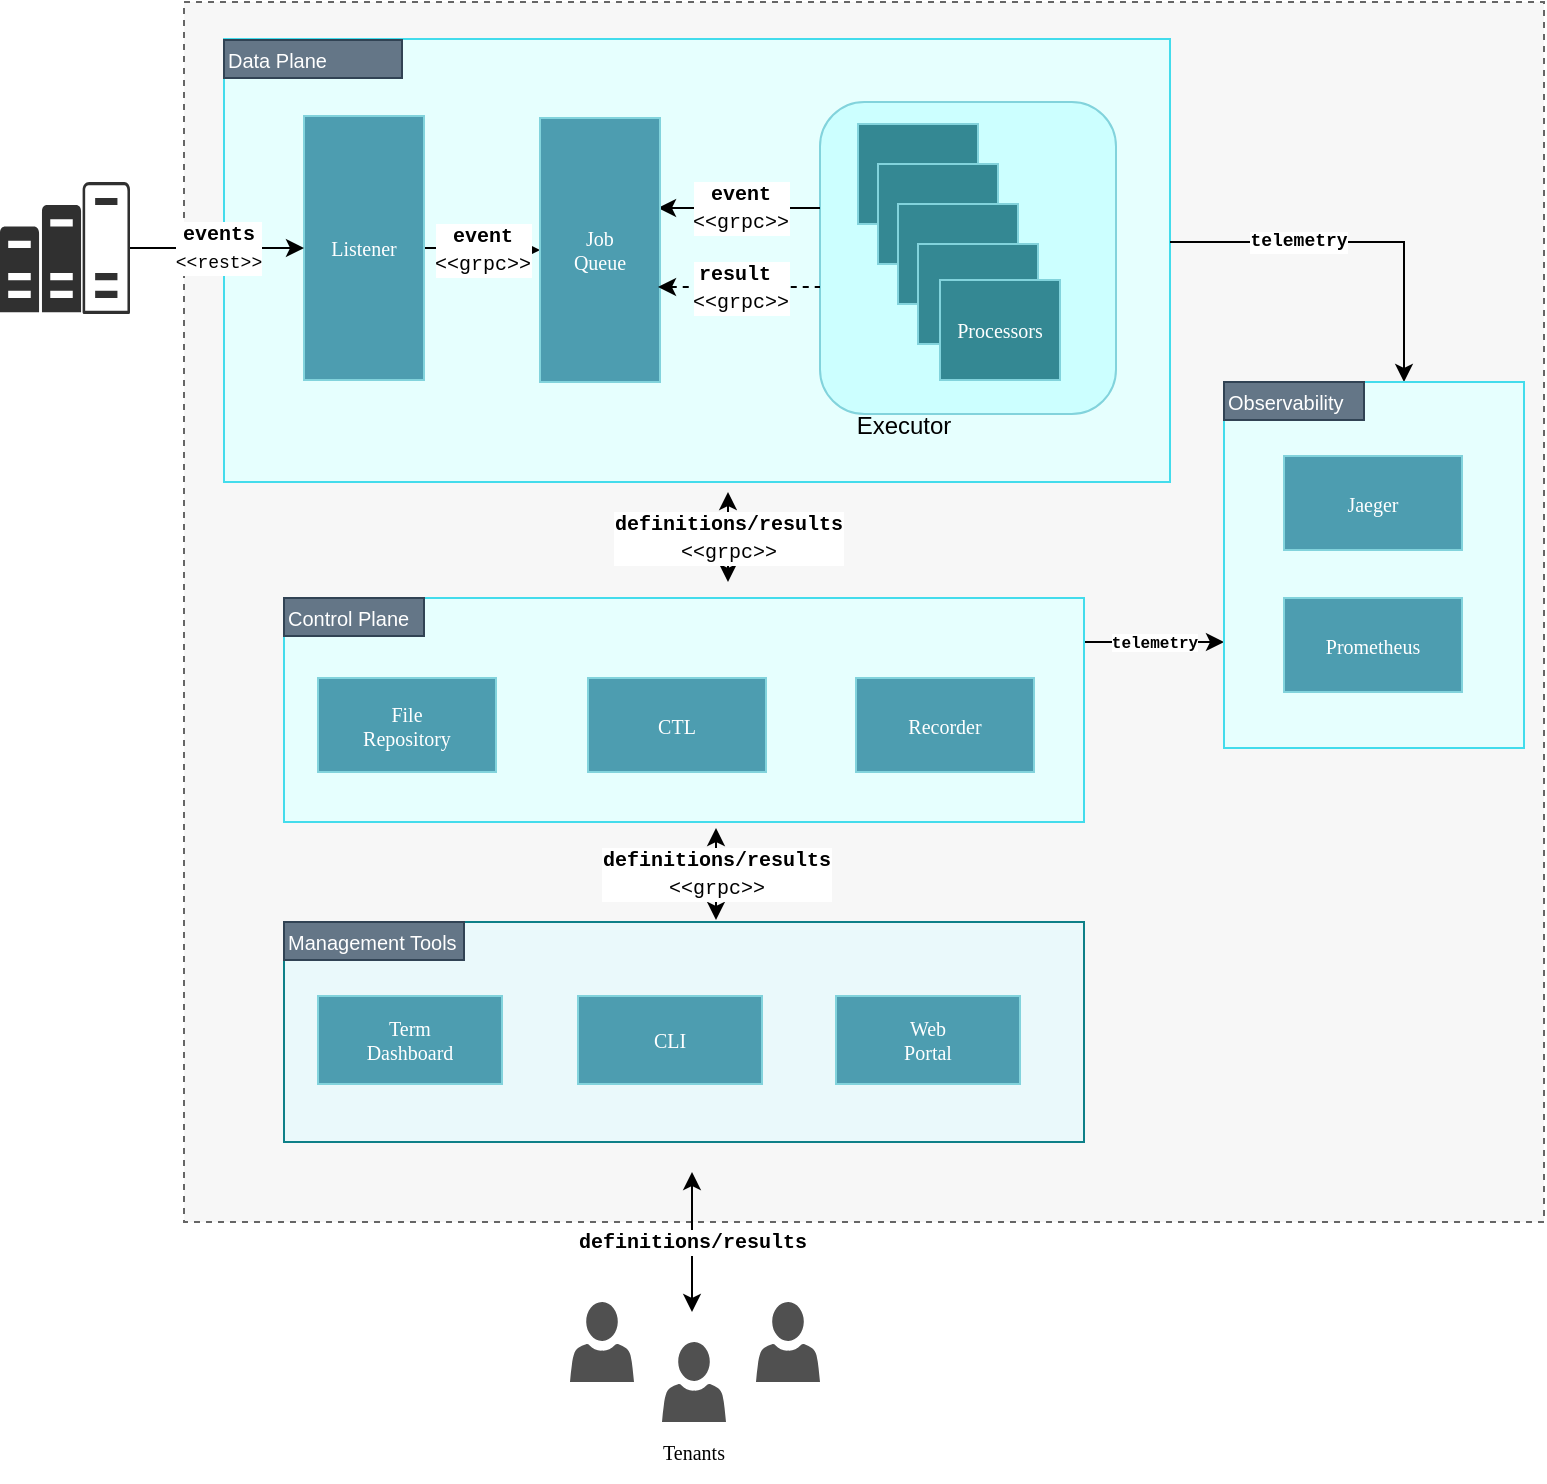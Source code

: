 <mxfile version="23.1.5" type="device" pages="14">
  <diagram name="Architecture" id="WZk79Mis1js5u0iVaJR2">
    <mxGraphModel dx="1221" dy="765" grid="1" gridSize="10" guides="1" tooltips="1" connect="1" arrows="1" fold="1" page="1" pageScale="1" pageWidth="850" pageHeight="1100" math="0" shadow="0">
      <root>
        <mxCell id="0" />
        <mxCell id="1" parent="0" />
        <mxCell id="h0ygzT3zNA7kmTL6owmV-2" value="" style="rounded=0;whiteSpace=wrap;html=1;dashed=1;fillColor=#F7F7F7;fontColor=#333333;strokeColor=#666666;" parent="1" vertex="1">
          <mxGeometry x="150" y="30" width="680" height="610" as="geometry" />
        </mxCell>
        <mxCell id="wdH5l6EvP93S32GJvvEm-46" value="" style="rounded=0;whiteSpace=wrap;html=1;fillColor=#E6FFFE;strokeColor=#43DCEC;" parent="1" vertex="1">
          <mxGeometry x="170" y="48.5" width="473" height="221.5" as="geometry" />
        </mxCell>
        <mxCell id="wdH5l6EvP93S32GJvvEm-58" value="" style="rounded=1;whiteSpace=wrap;html=1;fillColor=#CCFFFF;glass=0;strokeColor=#82D3DC;" parent="1" vertex="1">
          <mxGeometry x="468" y="80" width="148" height="156" as="geometry" />
        </mxCell>
        <mxCell id="wdH5l6EvP93S32GJvvEm-47" value="" style="rounded=0;whiteSpace=wrap;html=1;fillColor=#eaf9fb;strokeColor=#0e8088;" parent="1" vertex="1">
          <mxGeometry x="200" y="490" width="400" height="110" as="geometry" />
        </mxCell>
        <mxCell id="Z-eusJhZaDZSSoR5X35K-5" value="telemetry" style="edgeStyle=orthogonalEdgeStyle;rounded=0;orthogonalLoop=1;jettySize=auto;html=1;strokeColor=default;strokeWidth=1;align=center;verticalAlign=middle;fontFamily=Courier New;fontSize=8;fontColor=default;fontStyle=1;labelBackgroundColor=#ffffff;elbow=horizontal;startArrow=none;startFill=0;startSize=6;endArrow=classic;endFill=1;endSize=6;" edge="1" parent="1" source="wdH5l6EvP93S32GJvvEm-29" target="Z-eusJhZaDZSSoR5X35K-1">
          <mxGeometry relative="1" as="geometry">
            <Array as="points">
              <mxPoint x="660" y="350" />
              <mxPoint x="660" y="350" />
            </Array>
          </mxGeometry>
        </mxCell>
        <mxCell id="wdH5l6EvP93S32GJvvEm-29" value="" style="rounded=0;whiteSpace=wrap;html=1;fillColor=#E6FFFE;strokeColor=#43DCEC;align=center;verticalAlign=middle;fontFamily=Helvetica;fontSize=12;fontColor=default;" parent="1" vertex="1">
          <mxGeometry x="200" y="328" width="400" height="112" as="geometry" />
        </mxCell>
        <mxCell id="wdH5l6EvP93S32GJvvEm-57" value="&lt;font style=&quot;font-size: 10px;&quot;&gt;event&lt;/font&gt;&lt;br&gt;&lt;div style=&quot;text-align: left;&quot;&gt;&lt;span style=&quot;font-size: 10px; font-weight: normal;&quot;&gt;&amp;lt;&amp;lt;grpc&amp;gt;&amp;gt;&lt;/span&gt;&lt;/div&gt;" style="edgeStyle=orthogonalEdgeStyle;rounded=0;orthogonalLoop=1;jettySize=auto;html=1;fontFamily=Courier New;fontStyle=1" parent="1" source="wdH5l6EvP93S32GJvvEm-1" target="wdH5l6EvP93S32GJvvEm-2" edge="1">
          <mxGeometry relative="1" as="geometry" />
        </mxCell>
        <mxCell id="wdH5l6EvP93S32GJvvEm-1" value="Listener" style="rounded=0;whiteSpace=wrap;html=1;fillColor=#4D9DB0;strokeColor=#82D3DC;fontColor=#FFFFFF;fontFamily=Lucida Console;fontSize=10;" parent="1" vertex="1">
          <mxGeometry x="210" y="87" width="60" height="132" as="geometry" />
        </mxCell>
        <mxCell id="wdH5l6EvP93S32GJvvEm-62" value="&lt;font style=&quot;font-size: 10px;&quot;&gt;event&lt;/font&gt;&lt;br&gt;&lt;span style=&quot;font-weight: normal;&quot;&gt;&lt;font style=&quot;font-size: 10px;&quot;&gt;&amp;lt;&amp;lt;grpc&amp;gt;&amp;gt;&lt;/font&gt;&lt;/span&gt;" style="edgeStyle=orthogonalEdgeStyle;rounded=0;orthogonalLoop=1;jettySize=auto;html=1;entryX=0;entryY=0.5;entryDx=0;entryDy=0;endArrow=none;endFill=0;startArrow=classic;startFill=1;fontFamily=Courier New;fontStyle=1" parent="1" edge="1">
          <mxGeometry relative="1" as="geometry">
            <mxPoint x="387" y="133" as="sourcePoint" />
            <mxPoint x="468" y="133" as="targetPoint" />
          </mxGeometry>
        </mxCell>
        <mxCell id="wdH5l6EvP93S32GJvvEm-2" value="Job&lt;br style=&quot;font-size: 10px;&quot;&gt;Queue" style="rounded=0;whiteSpace=wrap;html=1;fillColor=#4D9DB0;strokeColor=#82D3DC;fontColor=#FFFFFF;align=center;verticalAlign=middle;fontFamily=Lucida Console;fontSize=10;" parent="1" vertex="1">
          <mxGeometry x="328" y="88" width="60" height="132" as="geometry" />
        </mxCell>
        <mxCell id="wdH5l6EvP93S32GJvvEm-4" value="" style="rounded=0;whiteSpace=wrap;html=1;fillColor=#348893;strokeColor=#82D3DC;fontColor=#FFFFFF;align=center;verticalAlign=middle;fontFamily=Helvetica;fontSize=10;" parent="1" vertex="1">
          <mxGeometry x="487" y="91" width="60" height="50" as="geometry" />
        </mxCell>
        <mxCell id="wdH5l6EvP93S32GJvvEm-7" value="" style="rounded=0;whiteSpace=wrap;html=1;fillColor=#348893;strokeColor=#82D3DC;fontColor=#FFFFFF;align=center;verticalAlign=middle;fontFamily=Helvetica;fontSize=10;" parent="1" vertex="1">
          <mxGeometry x="497" y="111" width="60" height="50" as="geometry" />
        </mxCell>
        <mxCell id="wdH5l6EvP93S32GJvvEm-9" value="" style="rounded=0;whiteSpace=wrap;html=1;fillColor=#348893;strokeColor=#82D3DC;fontColor=#FFFFFF;align=center;verticalAlign=middle;fontFamily=Helvetica;fontSize=10;" parent="1" vertex="1">
          <mxGeometry x="507" y="131" width="60" height="50" as="geometry" />
        </mxCell>
        <mxCell id="wdH5l6EvP93S32GJvvEm-11" value="" style="rounded=0;whiteSpace=wrap;html=1;fillColor=#348893;strokeColor=#82D3DC;fontColor=#FFFFFF;align=center;verticalAlign=middle;fontFamily=Helvetica;fontSize=10;" parent="1" vertex="1">
          <mxGeometry x="517" y="151" width="60" height="50" as="geometry" />
        </mxCell>
        <mxCell id="wdH5l6EvP93S32GJvvEm-13" value="Processors" style="rounded=0;whiteSpace=wrap;html=1;fillColor=#348893;strokeColor=#82D3DC;fontColor=#FFFFFF;fontSize=10;align=center;verticalAlign=middle;fontFamily=Lucida Console;" parent="1" vertex="1">
          <mxGeometry x="528" y="169" width="60" height="50" as="geometry" />
        </mxCell>
        <mxCell id="wdH5l6EvP93S32GJvvEm-26" value="File&lt;br style=&quot;font-size: 10px;&quot;&gt;Repository" style="rounded=0;whiteSpace=wrap;html=1;fillColor=#4D9DB0;strokeColor=#82D3DC;fontColor=#FFFFFF;align=center;verticalAlign=middle;fontFamily=Lucida Console;fontSize=10;" parent="1" vertex="1">
          <mxGeometry x="217" y="368" width="89" height="47" as="geometry" />
        </mxCell>
        <mxCell id="wdH5l6EvP93S32GJvvEm-27" value="CTL" style="rounded=0;whiteSpace=wrap;html=1;fillColor=#4D9DB0;strokeColor=#82D3DC;fontColor=#FFFFFF;align=center;verticalAlign=middle;fontFamily=Lucida Console;fontSize=10;" parent="1" vertex="1">
          <mxGeometry x="352" y="368" width="89" height="47" as="geometry" />
        </mxCell>
        <mxCell id="wdH5l6EvP93S32GJvvEm-28" value="Recorder" style="rounded=0;whiteSpace=wrap;html=1;fillColor=#4D9DB0;strokeColor=#82D3DC;fontColor=#FFFFFF;align=center;verticalAlign=middle;fontFamily=Lucida Console;fontSize=10;" parent="1" vertex="1">
          <mxGeometry x="486" y="368" width="89" height="47" as="geometry" />
        </mxCell>
        <mxCell id="wdH5l6EvP93S32GJvvEm-43" value="CLI" style="rounded=0;whiteSpace=wrap;html=1;fillColor=#4D9DB0;strokeColor=#82D3DC;fontColor=#FFFFFF;align=center;verticalAlign=middle;fontFamily=Lucida Console;fontSize=10;" parent="1" vertex="1">
          <mxGeometry x="347" y="527" width="92" height="44" as="geometry" />
        </mxCell>
        <mxCell id="wdH5l6EvP93S32GJvvEm-44" value="Term&lt;br style=&quot;font-size: 10px;&quot;&gt;Dashboard" style="rounded=0;whiteSpace=wrap;html=1;fillColor=#4D9DB0;strokeColor=#82D3DC;fontColor=#FFFFFF;align=center;verticalAlign=middle;fontFamily=Lucida Console;fontSize=10;" parent="1" vertex="1">
          <mxGeometry x="217" y="527" width="92" height="44" as="geometry" />
        </mxCell>
        <mxCell id="wdH5l6EvP93S32GJvvEm-45" value="Web &lt;br style=&quot;font-size: 10px;&quot;&gt;Portal" style="rounded=0;whiteSpace=wrap;html=1;fillColor=#4D9DB0;strokeColor=#82D3DC;fontColor=#FFFFFF;align=center;verticalAlign=middle;fontFamily=Lucida Console;fontSize=10;" parent="1" vertex="1">
          <mxGeometry x="476" y="527" width="92" height="44" as="geometry" />
        </mxCell>
        <mxCell id="wdH5l6EvP93S32GJvvEm-48" value="Control Plane" style="rounded=0;whiteSpace=wrap;html=1;align=left;fillColor=#647687;fontColor=#ffffff;strokeColor=#314354;fontSize=10;" parent="1" vertex="1">
          <mxGeometry x="200" y="328" width="70" height="19" as="geometry" />
        </mxCell>
        <mxCell id="wdH5l6EvP93S32GJvvEm-65" value="&lt;font style=&quot;font-size: 10px;&quot;&gt;definitions/results&lt;/font&gt;&lt;br style=&quot;font-size: 11px;&quot;&gt;&lt;font style=&quot;font-size: 10px; font-weight: normal;&quot;&gt;&amp;lt;&amp;lt;grpc&amp;gt;&amp;gt;&lt;/font&gt;" style="edgeStyle=elbowEdgeStyle;rounded=0;elbow=horizontal;html=1;labelBackgroundColor=#ffffff;startArrow=classic;startFill=1;startSize=6;endArrow=classic;endFill=1;endSize=6;jettySize=auto;orthogonalLoop=1;strokeWidth=1;fontSize=11;fontFamily=Courier New;fontStyle=1" parent="1" edge="1">
          <mxGeometry width="60" height="60" relative="1" as="geometry">
            <mxPoint x="422" y="320" as="sourcePoint" />
            <mxPoint x="422" y="275" as="targetPoint" />
          </mxGeometry>
        </mxCell>
        <mxCell id="wdH5l6EvP93S32GJvvEm-66" value="Management Tools" style="rounded=0;whiteSpace=wrap;html=1;align=left;fillColor=#647687;strokeColor=#314354;fontColor=#ffffff;fontSize=10;verticalAlign=middle;fontFamily=Helvetica;" parent="1" vertex="1">
          <mxGeometry x="200" y="490" width="90" height="19" as="geometry" />
        </mxCell>
        <mxCell id="wdH5l6EvP93S32GJvvEm-67" value="&lt;font style=&quot;font-size: 10px;&quot;&gt;definitions/results&lt;/font&gt;&lt;br style=&quot;font-size: 11px;&quot;&gt;&lt;font style=&quot;font-size: 10px; font-weight: normal;&quot;&gt;&amp;lt;&amp;lt;grpc&amp;gt;&amp;gt;&lt;/font&gt;" style="edgeStyle=elbowEdgeStyle;rounded=0;elbow=horizontal;html=1;labelBackgroundColor=#ffffff;startArrow=classic;startFill=1;startSize=6;endArrow=classic;endFill=1;endSize=6;jettySize=auto;orthogonalLoop=1;strokeWidth=1;fontSize=11;fontFamily=Courier New;fontStyle=1" parent="1" edge="1">
          <mxGeometry width="60" height="60" relative="1" as="geometry">
            <mxPoint x="416" y="489" as="sourcePoint" />
            <mxPoint x="415.5" y="443" as="targetPoint" />
          </mxGeometry>
        </mxCell>
        <mxCell id="wdH5l6EvP93S32GJvvEm-73" value="Data Plane" style="rounded=0;whiteSpace=wrap;html=1;align=left;fillColor=#647687;fontColor=#ffffff;strokeColor=#314354;fontSize=10;verticalAlign=middle;fontFamily=Helvetica;" parent="1" vertex="1">
          <mxGeometry x="170" y="49" width="89" height="19" as="geometry" />
        </mxCell>
        <mxCell id="wdH5l6EvP93S32GJvvEm-75" value="" style="sketch=0;pointerEvents=1;shadow=0;dashed=0;html=1;strokeColor=none;labelPosition=center;verticalLabelPosition=bottom;verticalAlign=top;align=center;fillColor=#303030;shape=mxgraph.mscae.oms.capacity" parent="1" vertex="1">
          <mxGeometry x="58" y="120" width="65" height="66" as="geometry" />
        </mxCell>
        <mxCell id="wdH5l6EvP93S32GJvvEm-77" value="" style="sketch=0;pointerEvents=1;shadow=0;dashed=0;html=1;strokeColor=none;labelPosition=center;verticalLabelPosition=bottom;verticalAlign=top;align=center;fillColor=#505050;shape=mxgraph.mscae.intune.account_portal" parent="1" vertex="1">
          <mxGeometry x="389" y="700" width="32" height="40" as="geometry" />
        </mxCell>
        <mxCell id="wdH5l6EvP93S32GJvvEm-79" value="" style="sketch=0;pointerEvents=1;shadow=0;dashed=0;html=1;strokeColor=none;labelPosition=center;verticalLabelPosition=bottom;verticalAlign=top;align=center;fillColor=#505050;shape=mxgraph.mscae.intune.account_portal" parent="1" vertex="1">
          <mxGeometry x="436" y="680" width="32" height="40" as="geometry" />
        </mxCell>
        <mxCell id="wdH5l6EvP93S32GJvvEm-80" value="" style="sketch=0;pointerEvents=1;shadow=0;dashed=0;html=1;strokeColor=none;labelPosition=center;verticalLabelPosition=bottom;verticalAlign=top;align=center;fillColor=#505050;shape=mxgraph.mscae.intune.account_portal" parent="1" vertex="1">
          <mxGeometry x="343" y="680" width="32" height="40" as="geometry" />
        </mxCell>
        <mxCell id="wdH5l6EvP93S32GJvvEm-85" value="&lt;font style=&quot;font-size: 10px;&quot;&gt;definitions/results&lt;/font&gt;" style="edgeStyle=elbowEdgeStyle;rounded=0;elbow=vertical;html=1;labelBackgroundColor=#ffffff;startArrow=classic;startFill=1;startSize=6;endArrow=classic;endFill=1;endSize=6;jettySize=auto;orthogonalLoop=1;strokeWidth=1;fontSize=11;fontFamily=Courier New;fontStyle=1" parent="1" edge="1">
          <mxGeometry width="60" height="60" relative="1" as="geometry">
            <mxPoint x="404" y="685" as="sourcePoint" />
            <mxPoint x="404" y="615" as="targetPoint" />
          </mxGeometry>
        </mxCell>
        <mxCell id="wdH5l6EvP93S32GJvvEm-95" value="&lt;font style=&quot;font-size: 10px;&quot;&gt;result&amp;nbsp;&lt;/font&gt;&lt;br&gt;&lt;font style=&quot;font-size: 10px; font-weight: normal;&quot;&gt;&amp;lt;&amp;lt;grpc&amp;gt;&amp;gt;&lt;/font&gt;" style="edgeStyle=orthogonalEdgeStyle;rounded=0;orthogonalLoop=1;jettySize=auto;html=1;entryX=0;entryY=0.5;entryDx=0;entryDy=0;endArrow=none;endFill=0;startArrow=classic;startFill=1;dashed=1;fontFamily=Courier New;fontStyle=1" parent="1" edge="1">
          <mxGeometry relative="1" as="geometry">
            <mxPoint x="387" y="172.5" as="sourcePoint" />
            <mxPoint x="468" y="172.5" as="targetPoint" />
          </mxGeometry>
        </mxCell>
        <mxCell id="HcU0hM947xXHgbtGifDZ-4" value="&lt;font style=&quot;font-size: 10px;&quot;&gt;events&lt;/font&gt;&lt;br&gt;&lt;font style=&quot;font-weight: normal; font-size: 9px;&quot;&gt;&amp;lt;&amp;lt;rest&amp;gt;&amp;gt;&lt;/font&gt;" style="endArrow=classic;html=1;rounded=0;exitX=1;exitY=0.5;exitDx=0;exitDy=0;exitPerimeter=0;fontFamily=Courier New;fontStyle=1" parent="1" source="wdH5l6EvP93S32GJvvEm-75" target="wdH5l6EvP93S32GJvvEm-1" edge="1">
          <mxGeometry width="50" height="50" relative="1" as="geometry">
            <mxPoint x="60" y="140" as="sourcePoint" />
            <mxPoint x="110" y="90" as="targetPoint" />
          </mxGeometry>
        </mxCell>
        <mxCell id="co13NKypWZl1nmmfCj8M-1" value="Executor" style="text;html=1;align=center;verticalAlign=middle;whiteSpace=wrap;rounded=0;fontColor=default;" parent="1" vertex="1">
          <mxGeometry x="480" y="227" width="60" height="30" as="geometry" />
        </mxCell>
        <mxCell id="co13NKypWZl1nmmfCj8M-2" value="Tenants" style="text;html=1;align=center;verticalAlign=middle;whiteSpace=wrap;rounded=0;fontFamily=Lucida Console;fontSize=10;" parent="1" vertex="1">
          <mxGeometry x="375" y="740" width="60" height="30" as="geometry" />
        </mxCell>
        <mxCell id="Z-eusJhZaDZSSoR5X35K-6" value="telemetry" style="edgeStyle=orthogonalEdgeStyle;rounded=0;orthogonalLoop=1;jettySize=auto;html=1;endArrow=none;endFill=0;startArrow=classic;startFill=1;strokeColor=default;strokeWidth=1;align=center;verticalAlign=middle;fontFamily=Courier New;fontSize=9;fontColor=default;fontStyle=1;labelBackgroundColor=#ffffff;elbow=horizontal;startSize=6;endSize=6;" edge="1" parent="1" source="Z-eusJhZaDZSSoR5X35K-1" target="wdH5l6EvP93S32GJvvEm-46">
          <mxGeometry x="0.317" relative="1" as="geometry">
            <Array as="points">
              <mxPoint x="760" y="150" />
            </Array>
            <mxPoint as="offset" />
          </mxGeometry>
        </mxCell>
        <mxCell id="Z-eusJhZaDZSSoR5X35K-1" value="" style="rounded=0;whiteSpace=wrap;html=1;fillColor=#E6FFFE;strokeColor=#43DCEC;align=center;verticalAlign=middle;fontFamily=Helvetica;fontSize=12;fontColor=default;" vertex="1" parent="1">
          <mxGeometry x="670" y="220" width="150" height="183" as="geometry" />
        </mxCell>
        <mxCell id="Z-eusJhZaDZSSoR5X35K-2" value="Observability" style="rounded=0;whiteSpace=wrap;html=1;align=left;fillColor=#647687;fontColor=#ffffff;strokeColor=#314354;fontSize=10;" vertex="1" parent="1">
          <mxGeometry x="670" y="220" width="70" height="19" as="geometry" />
        </mxCell>
        <mxCell id="Z-eusJhZaDZSSoR5X35K-3" value="Jaeger" style="rounded=0;whiteSpace=wrap;html=1;fillColor=#4D9DB0;strokeColor=#82D3DC;fontColor=#FFFFFF;align=center;verticalAlign=middle;fontFamily=Lucida Console;fontSize=10;" vertex="1" parent="1">
          <mxGeometry x="700" y="257" width="89" height="47" as="geometry" />
        </mxCell>
        <mxCell id="Z-eusJhZaDZSSoR5X35K-4" value="Prometheus" style="rounded=0;whiteSpace=wrap;html=1;fillColor=#4D9DB0;strokeColor=#82D3DC;fontColor=#FFFFFF;align=center;verticalAlign=middle;fontFamily=Lucida Console;fontSize=10;" vertex="1" parent="1">
          <mxGeometry x="700" y="328" width="89" height="47" as="geometry" />
        </mxCell>
      </root>
    </mxGraphModel>
  </diagram>
  <diagram id="iMsly1kVrbevSQ5clbe8" name="Stack">
    <mxGraphModel dx="1221" dy="765" grid="1" gridSize="10" guides="1" tooltips="1" connect="1" arrows="1" fold="1" page="1" pageScale="1" pageWidth="850" pageHeight="1100" math="0" shadow="0">
      <root>
        <mxCell id="0" />
        <mxCell id="1" parent="0" />
        <mxCell id="IBOTZIeYf1Z1CFkHgOBX-6" value="" style="group;fontSize=13;" vertex="1" connectable="0" parent="1">
          <mxGeometry x="60" y="141" width="380" height="269" as="geometry" />
        </mxCell>
        <mxCell id="QbpytwBjE6BO_EtpEexZ-1" value="&lt;font style=&quot;font-size: 14px;&quot;&gt;Go&lt;/font&gt;" style="rounded=0;whiteSpace=wrap;html=1;fillColor=#f5f5f5;strokeColor=#666666;fontSize=12;fontFamily=Lucida Console;fontStyle=0;fontColor=#333333;" parent="IBOTZIeYf1Z1CFkHgOBX-6" vertex="1">
          <mxGeometry y="229" width="380" height="40" as="geometry" />
        </mxCell>
        <mxCell id="QbpytwBjE6BO_EtpEexZ-2" value="gRPC" style="rounded=0;whiteSpace=wrap;html=1;fillColor=#b0e3e6;strokeColor=#0e8088;fontSize=12;fontFamily=Lucida Console;fontStyle=0" parent="IBOTZIeYf1Z1CFkHgOBX-6" vertex="1">
          <mxGeometry y="120" width="290" height="29" as="geometry" />
        </mxCell>
        <mxCell id="QbpytwBjE6BO_EtpEexZ-3" value="Gorilla.Mux" style="rounded=0;whiteSpace=wrap;html=1;fillColor=#b0e3e6;strokeColor=#0e8088;fontSize=12;fontFamily=Lucida Console;fontStyle=0" parent="IBOTZIeYf1Z1CFkHgOBX-6" vertex="1">
          <mxGeometry x="150" y="149" width="140" height="40" as="geometry" />
        </mxCell>
        <mxCell id="QbpytwBjE6BO_EtpEexZ-4" value="Pebble DB" style="rounded=0;whiteSpace=wrap;html=1;fillColor=#b0e3e6;strokeColor=#0e8088;fontSize=12;fontFamily=Lucida Console;fontStyle=0" parent="IBOTZIeYf1Z1CFkHgOBX-6" vertex="1">
          <mxGeometry y="189" width="150" height="40" as="geometry" />
        </mxCell>
        <mxCell id="QbpytwBjE6BO_EtpEexZ-5" value="Otel" style="rounded=0;whiteSpace=wrap;html=1;fillColor=#E0E0E0;strokeColor=#666666;fontSize=15;fontFamily=Helvetica;fontStyle=0;fontColor=#333333;" parent="IBOTZIeYf1Z1CFkHgOBX-6" vertex="1">
          <mxGeometry x="330" y="120" width="50" height="109" as="geometry" />
        </mxCell>
        <mxCell id="QbpytwBjE6BO_EtpEexZ-6" value="Zerolog" style="rounded=0;whiteSpace=wrap;html=1;fillColor=#E0E0E0;strokeColor=#666666;fontSize=11;fontFamily=Helvetica;fontStyle=0;fontColor=#333333;" parent="IBOTZIeYf1Z1CFkHgOBX-6" vertex="1">
          <mxGeometry x="290" y="120" width="40" height="109" as="geometry" />
        </mxCell>
        <mxCell id="QbpytwBjE6BO_EtpEexZ-8" value="TView" style="rounded=0;whiteSpace=wrap;html=1;fillColor=#b0e3e6;strokeColor=#0e8088;fontSize=12;fontFamily=Lucida Console;fontStyle=0" parent="IBOTZIeYf1Z1CFkHgOBX-6" vertex="1">
          <mxGeometry y="149" width="150" height="40" as="geometry" />
        </mxCell>
        <mxCell id="QbpytwBjE6BO_EtpEexZ-9" value="Goico Framework" style="rounded=0;whiteSpace=wrap;html=1;fillColor=#dae8fc;strokeColor=#6c8ebf;fontSize=12;fontFamily=Lucida Console;fontStyle=0;" parent="IBOTZIeYf1Z1CFkHgOBX-6" vertex="1">
          <mxGeometry y="60" width="380" height="60" as="geometry" />
        </mxCell>
        <mxCell id="QbpytwBjE6BO_EtpEexZ-10" value="Jobico &lt;br style=&quot;font-size: 12px;&quot;&gt;(services and tools)" style="rounded=0;whiteSpace=wrap;html=1;fillColor=#b1ddf0;strokeColor=#10739e;fontSize=12;fontFamily=Lucida Console;fontStyle=0" parent="IBOTZIeYf1Z1CFkHgOBX-6" vertex="1">
          <mxGeometry width="380" height="60" as="geometry" />
        </mxCell>
        <mxCell id="IBOTZIeYf1Z1CFkHgOBX-5" value="" style="group" vertex="1" connectable="0" parent="IBOTZIeYf1Z1CFkHgOBX-6">
          <mxGeometry x="150" y="185" width="140" height="50" as="geometry" />
        </mxCell>
        <mxCell id="QbpytwBjE6BO_EtpEexZ-16" value="" style="group;fillColor=#b0e3e6;strokeColor=#0e8088;container=0;" parent="IBOTZIeYf1Z1CFkHgOBX-5" vertex="1" connectable="0">
          <mxGeometry y="4" width="140" height="40" as="geometry" />
        </mxCell>
        <mxCell id="IBOTZIeYf1Z1CFkHgOBX-2" value="Wazero" style="text;html=1;align=center;verticalAlign=middle;whiteSpace=wrap;rounded=0;fontFamily=Lucida Console;" vertex="1" parent="IBOTZIeYf1Z1CFkHgOBX-5">
          <mxGeometry x="40" y="20" width="60" height="30" as="geometry" />
        </mxCell>
        <mxCell id="IBOTZIeYf1Z1CFkHgOBX-3" value="WebAssembly" style="text;html=1;align=center;verticalAlign=middle;whiteSpace=wrap;rounded=0;fontFamily=Lucida Console;" vertex="1" parent="IBOTZIeYf1Z1CFkHgOBX-5">
          <mxGeometry x="46" width="60" height="30" as="geometry" />
        </mxCell>
        <mxCell id="QbpytwBjE6BO_EtpEexZ-15" value="" style="endArrow=none;html=1;rounded=0;strokeWidth=2;exitX=0;exitY=0;exitDx=0;exitDy=0;entryX=1;entryY=0;entryDx=0;entryDy=0;strokeColor=#82B366;dashed=1;" parent="IBOTZIeYf1Z1CFkHgOBX-5" edge="1">
          <mxGeometry width="50" height="50" relative="1" as="geometry">
            <mxPoint y="25" as="sourcePoint" />
            <mxPoint x="140" y="25" as="targetPoint" />
          </mxGeometry>
        </mxCell>
      </root>
    </mxGraphModel>
  </diagram>
  <diagram id="YFf5HTHzzNN4KH_3oa-I" name="Streaming">
    <mxGraphModel dx="1221" dy="765" grid="1" gridSize="10" guides="1" tooltips="1" connect="1" arrows="1" fold="1" page="1" pageScale="1" pageWidth="850" pageHeight="1100" math="0" shadow="0">
      <root>
        <mxCell id="0" />
        <mxCell id="1" parent="0" />
        <mxCell id="prLX6gFXM3XnW0xM03Fa-8" value="" style="rounded=0;whiteSpace=wrap;html=1;fillColor=none;dashed=1;" parent="1" vertex="1">
          <mxGeometry x="430" y="87" width="460" height="243" as="geometry" />
        </mxCell>
        <mxCell id="prLX6gFXM3XnW0xM03Fa-5" value="" style="rounded=0;whiteSpace=wrap;html=1;fillColor=none;dashed=1;fontSize=11;dashPattern=1 4;" parent="1" vertex="1">
          <mxGeometry x="319" y="163" width="100" height="90" as="geometry" />
        </mxCell>
        <mxCell id="prLX6gFXM3XnW0xM03Fa-6" value="Streaming RPC" style="text;html=1;strokeColor=none;fillColor=none;align=center;verticalAlign=middle;whiteSpace=wrap;rounded=0;fontSize=10;fontStyle=2;fontFamily=Lucida Console;" parent="1" vertex="1">
          <mxGeometry x="314" y="138" width="96" height="30" as="geometry" />
        </mxCell>
        <mxCell id="SFeaM9_HAxQh19ok-Guf-8" style="edgeStyle=orthogonalEdgeStyle;rounded=0;orthogonalLoop=1;jettySize=auto;html=1;startArrow=none;startFill=0;fillColor=#d80073;strokeColor=#A50040;strokeWidth=2;" parent="1" source="SFeaM9_HAxQh19ok-Guf-1" target="SFeaM9_HAxQh19ok-Guf-3" edge="1">
          <mxGeometry relative="1" as="geometry" />
        </mxCell>
        <mxCell id="SFeaM9_HAxQh19ok-Guf-1" value="Data Source" style="rounded=0;whiteSpace=wrap;html=1;fillColor=#b1ddf0;strokeColor=#10739e;fontFamily=Lucida Console;fontSize=11;" parent="1" vertex="1">
          <mxGeometry x="170" y="110" width="120" height="190" as="geometry" />
        </mxCell>
        <mxCell id="SFeaM9_HAxQh19ok-Guf-7" style="edgeStyle=orthogonalEdgeStyle;rounded=0;orthogonalLoop=1;jettySize=auto;html=1;entryX=0.5;entryY=1;entryDx=0;entryDy=0;fillColor=#d80073;strokeColor=#A50040;strokeWidth=2;" parent="1" source="SFeaM9_HAxQh19ok-Guf-2" target="SFeaM9_HAxQh19ok-Guf-1" edge="1">
          <mxGeometry relative="1" as="geometry" />
        </mxCell>
        <mxCell id="SFeaM9_HAxQh19ok-Guf-2" value="Data Updater" style="rounded=0;whiteSpace=wrap;html=1;fillColor=#bac8d3;strokeColor=#23445d;fontFamily=Lucida Console;fontSize=11;" parent="1" vertex="1">
          <mxGeometry x="170" y="400" width="120" height="60" as="geometry" />
        </mxCell>
        <mxCell id="SFeaM9_HAxQh19ok-Guf-9" style="edgeStyle=orthogonalEdgeStyle;rounded=0;orthogonalLoop=1;jettySize=auto;html=1;fillColor=#ffe6cc;strokeColor=#d79b00;" parent="1" source="SFeaM9_HAxQh19ok-Guf-3" target="SFeaM9_HAxQh19ok-Guf-4" edge="1">
          <mxGeometry relative="1" as="geometry">
            <Array as="points">
              <mxPoint x="680" y="205" />
              <mxPoint x="680" y="130" />
            </Array>
          </mxGeometry>
        </mxCell>
        <mxCell id="SFeaM9_HAxQh19ok-Guf-10" style="edgeStyle=orthogonalEdgeStyle;rounded=0;orthogonalLoop=1;jettySize=auto;html=1;fillColor=#ffe6cc;strokeColor=#d79b00;" parent="1" source="SFeaM9_HAxQh19ok-Guf-3" target="SFeaM9_HAxQh19ok-Guf-5" edge="1">
          <mxGeometry relative="1" as="geometry" />
        </mxCell>
        <mxCell id="SFeaM9_HAxQh19ok-Guf-11" style="edgeStyle=orthogonalEdgeStyle;rounded=0;orthogonalLoop=1;jettySize=auto;html=1;fillColor=#ffe6cc;strokeColor=#d79b00;" parent="1" source="SFeaM9_HAxQh19ok-Guf-3" target="SFeaM9_HAxQh19ok-Guf-6" edge="1">
          <mxGeometry relative="1" as="geometry">
            <Array as="points">
              <mxPoint x="680" y="205" />
              <mxPoint x="680" y="278" />
            </Array>
          </mxGeometry>
        </mxCell>
        <mxCell id="SFeaM9_HAxQh19ok-Guf-3" value="Data Consumer" style="rounded=0;whiteSpace=wrap;html=1;fillColor=#b1ddf0;strokeColor=#10739e;fontFamily=Lucida Console;fontSize=11;" parent="1" vertex="1">
          <mxGeometry x="455" y="115" width="120" height="180" as="geometry" />
        </mxCell>
        <mxCell id="SFeaM9_HAxQh19ok-Guf-4" value="Cache" style="rounded=0;whiteSpace=wrap;html=1;fillColor=#dae8fc;strokeColor=#6c8ebf;fontFamily=Lucida Console;fontSize=11;" parent="1" vertex="1">
          <mxGeometry x="708" y="100" width="120" height="60" as="geometry" />
        </mxCell>
        <mxCell id="SFeaM9_HAxQh19ok-Guf-5" value="UI" style="rounded=0;whiteSpace=wrap;html=1;fillColor=#dae8fc;strokeColor=#6c8ebf;fontFamily=Lucida Console;fontSize=11;" parent="1" vertex="1">
          <mxGeometry x="708" y="175" width="120" height="60" as="geometry" />
        </mxCell>
        <mxCell id="SFeaM9_HAxQh19ok-Guf-6" value="Other components" style="rounded=0;whiteSpace=wrap;html=1;fillColor=#dae8fc;strokeColor=#6c8ebf;fontFamily=Lucida Console;fontSize=11;" parent="1" vertex="1">
          <mxGeometry x="708" y="248" width="120" height="60" as="geometry" />
        </mxCell>
        <mxCell id="prLX6gFXM3XnW0xM03Fa-1" value="1 - Send Updates" style="text;html=1;strokeColor=none;fillColor=none;align=center;verticalAlign=middle;whiteSpace=wrap;rounded=0;fontFamily=Lucida Console;fontSize=10;fontStyle=0" parent="1" vertex="1">
          <mxGeometry x="235" y="340" width="100" height="30" as="geometry" />
        </mxCell>
        <mxCell id="prLX6gFXM3XnW0xM03Fa-3" value="0 - Register for updates" style="text;html=1;strokeColor=none;fillColor=none;align=center;verticalAlign=middle;whiteSpace=wrap;rounded=0;fontFamily=Lucida Console;fontSize=10;fontStyle=0" parent="1" vertex="1">
          <mxGeometry x="318" y="175" width="100" height="30" as="geometry" />
        </mxCell>
        <mxCell id="prLX6gFXM3XnW0xM03Fa-4" value="2 - Sends new information" style="text;html=1;strokeColor=none;fillColor=none;align=center;verticalAlign=middle;whiteSpace=wrap;rounded=0;fontFamily=Lucida Console;fontSize=10;fontStyle=0" parent="1" vertex="1">
          <mxGeometry x="318" y="210" width="100" height="30" as="geometry" />
        </mxCell>
        <mxCell id="prLX6gFXM3XnW0xM03Fa-7" value="Service or Cli" style="text;html=1;strokeColor=none;fillColor=none;align=center;verticalAlign=middle;whiteSpace=wrap;rounded=0;fontFamily=Lucida Console;fontSize=10;fontStyle=0" parent="1" vertex="1">
          <mxGeometry x="424" y="327" width="85" height="30" as="geometry" />
        </mxCell>
        <mxCell id="prLX6gFXM3XnW0xM03Fa-9" value="Unary RPC" style="text;html=1;align=center;verticalAlign=middle;whiteSpace=wrap;rounded=0;fontStyle=2;fontFamily=Lucida Console;fontSize=10;" parent="1" vertex="1">
          <mxGeometry x="160" y="340" width="60" height="30" as="geometry" />
        </mxCell>
        <mxCell id="wCtNlXTNAeLYu-9kSZJM-1" value="Service or CLI" style="text;html=1;strokeColor=none;fillColor=none;align=center;verticalAlign=middle;whiteSpace=wrap;rounded=0;fontFamily=Lucida Console;fontSize=10;fontStyle=0" parent="1" vertex="1">
          <mxGeometry x="159" y="453" width="100" height="30" as="geometry" />
        </mxCell>
        <mxCell id="wCtNlXTNAeLYu-9kSZJM-2" value="Service" style="text;html=1;strokeColor=none;fillColor=none;align=center;verticalAlign=middle;whiteSpace=wrap;rounded=0;" parent="1" vertex="1">
          <mxGeometry x="159" y="90" width="61" height="30" as="geometry" />
        </mxCell>
        <mxCell id="wCtNlXTNAeLYu-9kSZJM-3" value="3 - in process broadcasting" style="text;html=1;strokeColor=none;fillColor=none;align=center;verticalAlign=middle;whiteSpace=wrap;rounded=0;fontFamily=Lucida Console;fontSize=10;fontStyle=0" parent="1" vertex="1">
          <mxGeometry x="575" y="170" width="100" height="30" as="geometry" />
        </mxCell>
      </root>
    </mxGraphModel>
  </diagram>
  <diagram name="Job updates" id="pjJiWZhmBf_5K-h_V4sg">
    <mxGraphModel dx="1221" dy="765" grid="1" gridSize="10" guides="1" tooltips="1" connect="1" arrows="1" fold="1" page="1" pageScale="1" pageWidth="850" pageHeight="1100" math="0" shadow="0">
      <root>
        <mxCell id="R7cnilZ5HPo5u_qAk4SK-0" />
        <mxCell id="R7cnilZ5HPo5u_qAk4SK-1" parent="R7cnilZ5HPo5u_qAk4SK-0" />
        <mxCell id="R7cnilZ5HPo5u_qAk4SK-5" style="edgeStyle=orthogonalEdgeStyle;rounded=0;orthogonalLoop=1;jettySize=auto;html=1;startArrow=none;startFill=0;fillColor=#d80073;strokeColor=#A50040;strokeWidth=2;fontFamily=Lucida Console;" parent="R7cnilZ5HPo5u_qAk4SK-1" source="R7cnilZ5HPo5u_qAk4SK-6" target="R7cnilZ5HPo5u_qAk4SK-12" edge="1">
          <mxGeometry relative="1" as="geometry" />
        </mxCell>
        <mxCell id="b4NGdY_LFzPaVIja8wQn-0" style="edgeStyle=orthogonalEdgeStyle;rounded=0;orthogonalLoop=1;jettySize=auto;html=1;entryX=0;entryY=0.5;entryDx=0;entryDy=0;strokeColor=#A50040;startArrow=none;startFill=0;fillColor=#d80073;strokeWidth=2;fontFamily=Lucida Console;" parent="R7cnilZ5HPo5u_qAk4SK-1" source="R7cnilZ5HPo5u_qAk4SK-6" target="MDm-N9S2mrSsnCrMcEqO-0" edge="1">
          <mxGeometry relative="1" as="geometry" />
        </mxCell>
        <mxCell id="b4NGdY_LFzPaVIja8wQn-1" style="edgeStyle=orthogonalEdgeStyle;rounded=0;orthogonalLoop=1;jettySize=auto;html=1;strokeColor=#A50040;startArrow=none;startFill=0;fillColor=#d80073;strokeWidth=2;fontFamily=Lucida Console;" parent="R7cnilZ5HPo5u_qAk4SK-1" source="R7cnilZ5HPo5u_qAk4SK-6" target="ev7JNHFMdg0DCEgO5nmt-0" edge="1">
          <mxGeometry relative="1" as="geometry" />
        </mxCell>
        <mxCell id="b4NGdY_LFzPaVIja8wQn-2" style="edgeStyle=orthogonalEdgeStyle;rounded=0;orthogonalLoop=1;jettySize=auto;html=1;strokeColor=#A50040;startArrow=none;startFill=0;fillColor=#d80073;strokeWidth=2;fontFamily=Lucida Console;" parent="R7cnilZ5HPo5u_qAk4SK-1" source="R7cnilZ5HPo5u_qAk4SK-6" target="ev7JNHFMdg0DCEgO5nmt-1" edge="1">
          <mxGeometry relative="1" as="geometry" />
        </mxCell>
        <mxCell id="R7cnilZ5HPo5u_qAk4SK-6" value="CTL" style="rounded=0;whiteSpace=wrap;html=1;fillColor=#b1ddf0;strokeColor=#10739e;align=center;verticalAlign=middle;fontFamily=Lucida Console;fontSize=11;fontColor=default;" parent="R7cnilZ5HPo5u_qAk4SK-1" vertex="1">
          <mxGeometry x="170" y="110" width="120" height="190" as="geometry" />
        </mxCell>
        <mxCell id="R7cnilZ5HPo5u_qAk4SK-7" style="edgeStyle=orthogonalEdgeStyle;rounded=0;orthogonalLoop=1;jettySize=auto;html=1;entryX=0.5;entryY=1;entryDx=0;entryDy=0;fillColor=#d80073;strokeColor=#A50040;strokeWidth=2;fontFamily=Lucida Console;" parent="R7cnilZ5HPo5u_qAk4SK-1" source="R7cnilZ5HPo5u_qAk4SK-8" target="R7cnilZ5HPo5u_qAk4SK-6" edge="1">
          <mxGeometry relative="1" as="geometry" />
        </mxCell>
        <mxCell id="R7cnilZ5HPo5u_qAk4SK-8" value="CLI" style="rounded=0;whiteSpace=wrap;html=1;fillColor=#b0e3e6;strokeColor=#0e8088;align=center;verticalAlign=middle;fontFamily=Lucida Console;fontSize=11;" parent="R7cnilZ5HPo5u_qAk4SK-1" vertex="1">
          <mxGeometry x="170" y="400" width="120" height="60" as="geometry" />
        </mxCell>
        <mxCell id="R7cnilZ5HPo5u_qAk4SK-9" style="edgeStyle=orthogonalEdgeStyle;rounded=0;orthogonalLoop=1;jettySize=auto;html=1;fillColor=#ffe6cc;strokeColor=#d79b00;fontFamily=Lucida Console;" parent="R7cnilZ5HPo5u_qAk4SK-1" source="R7cnilZ5HPo5u_qAk4SK-12" target="R7cnilZ5HPo5u_qAk4SK-13" edge="1">
          <mxGeometry relative="1" as="geometry" />
        </mxCell>
        <mxCell id="R7cnilZ5HPo5u_qAk4SK-12" value="Listener" style="rounded=0;whiteSpace=wrap;html=1;fillColor=#b1ddf0;strokeColor=#10739e;align=center;verticalAlign=middle;fontFamily=Lucida Console;fontSize=11;fontColor=default;" parent="R7cnilZ5HPo5u_qAk4SK-1" vertex="1">
          <mxGeometry x="455" y="115" width="120" height="35" as="geometry" />
        </mxCell>
        <mxCell id="R7cnilZ5HPo5u_qAk4SK-13" value="Cache" style="rounded=0;whiteSpace=wrap;html=1;fillColor=#dae8fc;strokeColor=#6c8ebf;fontFamily=Lucida Console;fontSize=11;" parent="R7cnilZ5HPo5u_qAk4SK-1" vertex="1">
          <mxGeometry x="623" y="118.75" width="90" height="27.5" as="geometry" />
        </mxCell>
        <mxCell id="R7cnilZ5HPo5u_qAk4SK-16" value="Definitions&lt;br style=&quot;border-color: var(--border-color);&quot;&gt;Updates&lt;br&gt;&amp;lt;&amp;lt;grpc&amp;gt;&amp;gt;" style="text;html=1;strokeColor=none;fillColor=none;align=center;verticalAlign=middle;whiteSpace=wrap;rounded=0;fontFamily=Lucida Console;fontSize=8;" parent="R7cnilZ5HPo5u_qAk4SK-1" vertex="1">
          <mxGeometry x="230" y="340" width="75" height="30" as="geometry" />
        </mxCell>
        <mxCell id="b4NGdY_LFzPaVIja8wQn-6" style="edgeStyle=orthogonalEdgeStyle;rounded=0;orthogonalLoop=1;jettySize=auto;html=1;strokeColor=#d79b00;fillColor=#ffe6cc;fontFamily=Lucida Console;" parent="R7cnilZ5HPo5u_qAk4SK-1" source="MDm-N9S2mrSsnCrMcEqO-0" target="b4NGdY_LFzPaVIja8wQn-3" edge="1">
          <mxGeometry relative="1" as="geometry" />
        </mxCell>
        <mxCell id="MDm-N9S2mrSsnCrMcEqO-0" value="Queue" style="rounded=0;whiteSpace=wrap;html=1;fillColor=#b1ddf0;strokeColor=#10739e;align=center;verticalAlign=middle;fontFamily=Lucida Console;fontSize=11;fontColor=default;" parent="R7cnilZ5HPo5u_qAk4SK-1" vertex="1">
          <mxGeometry x="454" y="162" width="120" height="35" as="geometry" />
        </mxCell>
        <mxCell id="b4NGdY_LFzPaVIja8wQn-7" style="edgeStyle=orthogonalEdgeStyle;rounded=0;orthogonalLoop=1;jettySize=auto;html=1;strokeColor=#d79b00;fillColor=#ffe6cc;fontFamily=Lucida Console;" parent="R7cnilZ5HPo5u_qAk4SK-1" source="ev7JNHFMdg0DCEgO5nmt-0" target="b4NGdY_LFzPaVIja8wQn-4" edge="1">
          <mxGeometry relative="1" as="geometry" />
        </mxCell>
        <mxCell id="ev7JNHFMdg0DCEgO5nmt-0" value="Dashboard" style="rounded=0;whiteSpace=wrap;html=1;fillColor=#b1ddf0;strokeColor=#10739e;align=center;verticalAlign=middle;fontFamily=Lucida Console;fontSize=11;fontColor=default;" parent="R7cnilZ5HPo5u_qAk4SK-1" vertex="1">
          <mxGeometry x="455" y="210" width="120" height="35" as="geometry" />
        </mxCell>
        <mxCell id="b4NGdY_LFzPaVIja8wQn-8" style="edgeStyle=orthogonalEdgeStyle;rounded=0;orthogonalLoop=1;jettySize=auto;html=1;strokeColor=#d79b00;fillColor=#ffe6cc;fontFamily=Lucida Console;" parent="R7cnilZ5HPo5u_qAk4SK-1" source="ev7JNHFMdg0DCEgO5nmt-1" target="b4NGdY_LFzPaVIja8wQn-5" edge="1">
          <mxGeometry relative="1" as="geometry" />
        </mxCell>
        <mxCell id="ev7JNHFMdg0DCEgO5nmt-1" value="Executor" style="rounded=0;whiteSpace=wrap;html=1;fillColor=#b1ddf0;strokeColor=#10739e;align=center;verticalAlign=middle;fontFamily=Lucida Console;fontSize=11;fontColor=default;" parent="R7cnilZ5HPo5u_qAk4SK-1" vertex="1">
          <mxGeometry x="454" y="260" width="120" height="35" as="geometry" />
        </mxCell>
        <mxCell id="b4NGdY_LFzPaVIja8wQn-3" value="Cache" style="rounded=0;whiteSpace=wrap;html=1;fillColor=#dae8fc;strokeColor=#6c8ebf;fontFamily=Lucida Console;fontSize=11;" parent="R7cnilZ5HPo5u_qAk4SK-1" vertex="1">
          <mxGeometry x="623" y="165.75" width="90" height="27.5" as="geometry" />
        </mxCell>
        <mxCell id="b4NGdY_LFzPaVIja8wQn-4" value="UI" style="rounded=0;whiteSpace=wrap;html=1;fillColor=#dae8fc;strokeColor=#6c8ebf;fontFamily=Lucida Console;fontSize=11;" parent="R7cnilZ5HPo5u_qAk4SK-1" vertex="1">
          <mxGeometry x="623" y="214.5" width="90" height="27.5" as="geometry" />
        </mxCell>
        <mxCell id="b4NGdY_LFzPaVIja8wQn-5" value="Cache" style="rounded=0;whiteSpace=wrap;html=1;fillColor=#dae8fc;strokeColor=#6c8ebf;fontFamily=Lucida Console;fontSize=11;" parent="R7cnilZ5HPo5u_qAk4SK-1" vertex="1">
          <mxGeometry x="623" y="263.5" width="90" height="27.5" as="geometry" />
        </mxCell>
        <mxCell id="b4NGdY_LFzPaVIja8wQn-9" value="Definitions&lt;br&gt;Updates&lt;br&gt;&amp;lt;&amp;lt;grpc&amp;gt;&amp;gt;" style="text;html=1;strokeColor=none;fillColor=none;align=center;verticalAlign=middle;whiteSpace=wrap;rounded=0;fontFamily=Lucida Console;fontSize=8;" parent="R7cnilZ5HPo5u_qAk4SK-1" vertex="1">
          <mxGeometry x="296" y="173" width="70" height="30" as="geometry" />
        </mxCell>
      </root>
    </mxGraphModel>
  </diagram>
  <diagram name="Streaming Result" id="FfbP2AhcmfGCJY99oxUD">
    <mxGraphModel dx="1221" dy="765" grid="1" gridSize="10" guides="1" tooltips="1" connect="1" arrows="1" fold="1" page="1" pageScale="1" pageWidth="850" pageHeight="1100" math="0" shadow="0">
      <root>
        <mxCell id="gG4DiIYpDGZvm7oZH8-i-0" />
        <mxCell id="gG4DiIYpDGZvm7oZH8-i-1" parent="gG4DiIYpDGZvm7oZH8-i-0" />
        <mxCell id="gG4DiIYpDGZvm7oZH8-i-4" style="edgeStyle=orthogonalEdgeStyle;rounded=0;orthogonalLoop=1;jettySize=auto;html=1;strokeColor=#A50040;startArrow=none;startFill=0;fillColor=#d80073;strokeWidth=2;fontFamily=Lucida Console;" edge="1" parent="gG4DiIYpDGZvm7oZH8-i-1" source="gG4DiIYpDGZvm7oZH8-i-6" target="gG4DiIYpDGZvm7oZH8-i-16">
          <mxGeometry relative="1" as="geometry" />
        </mxCell>
        <mxCell id="gG4DiIYpDGZvm7oZH8-i-5" style="edgeStyle=orthogonalEdgeStyle;rounded=0;orthogonalLoop=1;jettySize=auto;html=1;strokeColor=#A50040;startArrow=none;startFill=0;fillColor=#d80073;strokeWidth=2;fontFamily=Lucida Console;" edge="1" parent="gG4DiIYpDGZvm7oZH8-i-1" source="gG4DiIYpDGZvm7oZH8-i-6" target="gG4DiIYpDGZvm7oZH8-i-18">
          <mxGeometry relative="1" as="geometry" />
        </mxCell>
        <mxCell id="gG4DiIYpDGZvm7oZH8-i-6" value="Recorder" style="rounded=0;whiteSpace=wrap;html=1;fillColor=#b1ddf0;strokeColor=#10739e;align=center;verticalAlign=middle;fontFamily=Lucida Console;fontSize=11;fontColor=default;" vertex="1" parent="gG4DiIYpDGZvm7oZH8-i-1">
          <mxGeometry x="170" y="110" width="120" height="190" as="geometry" />
        </mxCell>
        <mxCell id="gG4DiIYpDGZvm7oZH8-i-7" style="edgeStyle=orthogonalEdgeStyle;rounded=0;orthogonalLoop=1;jettySize=auto;html=1;entryX=0.5;entryY=1;entryDx=0;entryDy=0;fillColor=#d80073;strokeColor=#A50040;strokeWidth=2;fontFamily=Lucida Console;" edge="1" parent="gG4DiIYpDGZvm7oZH8-i-1" source="gG4DiIYpDGZvm7oZH8-i-8" target="gG4DiIYpDGZvm7oZH8-i-6">
          <mxGeometry relative="1" as="geometry" />
        </mxCell>
        <mxCell id="gG4DiIYpDGZvm7oZH8-i-8" value="Queue Processors" style="rounded=0;whiteSpace=wrap;html=1;fillColor=#b0e3e6;strokeColor=#0e8088;align=center;verticalAlign=middle;fontFamily=Lucida Console;fontSize=11;" vertex="1" parent="gG4DiIYpDGZvm7oZH8-i-1">
          <mxGeometry x="170" y="400" width="120" height="60" as="geometry" />
        </mxCell>
        <mxCell id="gG4DiIYpDGZvm7oZH8-i-9" style="edgeStyle=orthogonalEdgeStyle;rounded=0;orthogonalLoop=1;jettySize=auto;html=1;fillColor=#ffe6cc;strokeColor=#d79b00;fontFamily=Lucida Console;" edge="1" parent="gG4DiIYpDGZvm7oZH8-i-1" target="gG4DiIYpDGZvm7oZH8-i-11">
          <mxGeometry relative="1" as="geometry">
            <mxPoint x="575" y="132.5" as="sourcePoint" />
          </mxGeometry>
        </mxCell>
        <mxCell id="gG4DiIYpDGZvm7oZH8-i-12" value="Event &lt;br&gt;execution&lt;br style=&quot;border-color: var(--border-color);&quot;&gt;results&lt;br&gt;&amp;lt;&amp;lt;grpc&amp;gt;&amp;gt;" style="text;html=1;strokeColor=none;fillColor=none;align=center;verticalAlign=middle;whiteSpace=wrap;rounded=0;fontFamily=Lucida Console;fontSize=8;" vertex="1" parent="gG4DiIYpDGZvm7oZH8-i-1">
          <mxGeometry x="230" y="340" width="75" height="30" as="geometry" />
        </mxCell>
        <mxCell id="gG4DiIYpDGZvm7oZH8-i-13" style="edgeStyle=orthogonalEdgeStyle;rounded=0;orthogonalLoop=1;jettySize=auto;html=1;strokeColor=#d79b00;fillColor=#ffe6cc;fontFamily=Lucida Console;" edge="1" parent="gG4DiIYpDGZvm7oZH8-i-1" target="gG4DiIYpDGZvm7oZH8-i-19">
          <mxGeometry relative="1" as="geometry">
            <mxPoint x="574" y="179.5" as="sourcePoint" />
          </mxGeometry>
        </mxCell>
        <mxCell id="gG4DiIYpDGZvm7oZH8-i-15" style="edgeStyle=orthogonalEdgeStyle;rounded=0;orthogonalLoop=1;jettySize=auto;html=1;strokeColor=#d79b00;fillColor=#ffe6cc;fontFamily=Lucida Console;" edge="1" parent="gG4DiIYpDGZvm7oZH8-i-1" source="gG4DiIYpDGZvm7oZH8-i-16" target="gG4DiIYpDGZvm7oZH8-i-20">
          <mxGeometry relative="1" as="geometry" />
        </mxCell>
        <mxCell id="gG4DiIYpDGZvm7oZH8-i-16" value="Dashboard" style="rounded=0;whiteSpace=wrap;html=1;fillColor=#b1ddf0;strokeColor=#10739e;align=center;verticalAlign=middle;fontFamily=Lucida Console;fontSize=11;fontColor=default;" vertex="1" parent="gG4DiIYpDGZvm7oZH8-i-1">
          <mxGeometry x="454" y="150" width="120" height="35" as="geometry" />
        </mxCell>
        <mxCell id="gG4DiIYpDGZvm7oZH8-i-17" style="edgeStyle=orthogonalEdgeStyle;rounded=0;orthogonalLoop=1;jettySize=auto;html=1;strokeColor=#d79b00;fillColor=#ffe6cc;fontFamily=Lucida Console;" edge="1" parent="gG4DiIYpDGZvm7oZH8-i-1" source="gG4DiIYpDGZvm7oZH8-i-18" target="gG4DiIYpDGZvm7oZH8-i-21">
          <mxGeometry relative="1" as="geometry" />
        </mxCell>
        <mxCell id="gG4DiIYpDGZvm7oZH8-i-18" value="CLI" style="rounded=0;whiteSpace=wrap;html=1;fillColor=#b1ddf0;strokeColor=#10739e;align=center;verticalAlign=middle;fontFamily=Lucida Console;fontSize=11;fontColor=default;" vertex="1" parent="gG4DiIYpDGZvm7oZH8-i-1">
          <mxGeometry x="454" y="228.5" width="120" height="35" as="geometry" />
        </mxCell>
        <mxCell id="gG4DiIYpDGZvm7oZH8-i-20" value="UI" style="rounded=0;whiteSpace=wrap;html=1;fillColor=#dae8fc;strokeColor=#6c8ebf;fontFamily=Lucida Console;fontSize=11;" vertex="1" parent="gG4DiIYpDGZvm7oZH8-i-1">
          <mxGeometry x="623" y="153.75" width="90" height="27.5" as="geometry" />
        </mxCell>
        <mxCell id="gG4DiIYpDGZvm7oZH8-i-21" value="Terminal" style="rounded=0;whiteSpace=wrap;html=1;fillColor=#dae8fc;strokeColor=#6c8ebf;fontFamily=Lucida Console;fontSize=11;" vertex="1" parent="gG4DiIYpDGZvm7oZH8-i-1">
          <mxGeometry x="623" y="232.25" width="90" height="27.5" as="geometry" />
        </mxCell>
        <mxCell id="gG4DiIYpDGZvm7oZH8-i-22" value="Event&lt;br style=&quot;border-color: var(--border-color);&quot;&gt;execution&lt;br style=&quot;border-color: var(--border-color);&quot;&gt;results&lt;br style=&quot;border-color: var(--border-color);&quot;&gt;&amp;lt;&amp;lt;grpc&amp;gt;&amp;gt;&lt;div&gt;&lt;br/&gt;&lt;/div&gt;" style="text;html=1;strokeColor=none;fillColor=none;align=center;verticalAlign=middle;whiteSpace=wrap;rounded=0;fontFamily=Lucida Console;fontSize=8;" vertex="1" parent="gG4DiIYpDGZvm7oZH8-i-1">
          <mxGeometry x="296" y="173" width="70" height="30" as="geometry" />
        </mxCell>
      </root>
    </mxGraphModel>
  </diagram>
  <diagram name="High level design" id="3gie9q8Uz6kywXNut_-6">
    <mxGraphModel dx="1221" dy="765" grid="1" gridSize="10" guides="1" tooltips="1" connect="1" arrows="1" fold="1" page="1" pageScale="1" pageWidth="850" pageHeight="1100" math="0" shadow="0">
      <root>
        <mxCell id="Z_UTFvz7C0YPzDCv9ScD-0" />
        <mxCell id="Z_UTFvz7C0YPzDCv9ScD-1" parent="Z_UTFvz7C0YPzDCv9ScD-0" />
        <mxCell id="Z_UTFvz7C0YPzDCv9ScD-2" style="edgeStyle=orthogonalEdgeStyle;rounded=0;orthogonalLoop=1;jettySize=auto;html=1;startArrow=none;startFill=0;fillColor=#d80073;strokeColor=#A50040;strokeWidth=2;" parent="Z_UTFvz7C0YPzDCv9ScD-1" source="Z_UTFvz7C0YPzDCv9ScD-6" target="Z_UTFvz7C0YPzDCv9ScD-10" edge="1">
          <mxGeometry relative="1" as="geometry" />
        </mxCell>
        <mxCell id="Z_UTFvz7C0YPzDCv9ScD-3" style="edgeStyle=orthogonalEdgeStyle;rounded=0;orthogonalLoop=1;jettySize=auto;html=1;entryX=0;entryY=0.5;entryDx=0;entryDy=0;strokeColor=#A50040;startArrow=none;startFill=0;fillColor=#d80073;strokeWidth=2;" parent="Z_UTFvz7C0YPzDCv9ScD-1" source="Z_UTFvz7C0YPzDCv9ScD-6" target="Z_UTFvz7C0YPzDCv9ScD-14" edge="1">
          <mxGeometry relative="1" as="geometry" />
        </mxCell>
        <mxCell id="Z_UTFvz7C0YPzDCv9ScD-4" style="edgeStyle=orthogonalEdgeStyle;rounded=0;orthogonalLoop=1;jettySize=auto;html=1;strokeColor=#A50040;startArrow=none;startFill=0;fillColor=#d80073;strokeWidth=2;" parent="Z_UTFvz7C0YPzDCv9ScD-1" source="Z_UTFvz7C0YPzDCv9ScD-6" target="Z_UTFvz7C0YPzDCv9ScD-16" edge="1">
          <mxGeometry relative="1" as="geometry" />
        </mxCell>
        <mxCell id="Z_UTFvz7C0YPzDCv9ScD-5" style="edgeStyle=orthogonalEdgeStyle;rounded=0;orthogonalLoop=1;jettySize=auto;html=1;strokeColor=#A50040;startArrow=none;startFill=0;fillColor=#d80073;strokeWidth=2;" parent="Z_UTFvz7C0YPzDCv9ScD-1" source="Z_UTFvz7C0YPzDCv9ScD-6" target="Z_UTFvz7C0YPzDCv9ScD-18" edge="1">
          <mxGeometry relative="1" as="geometry" />
        </mxCell>
        <mxCell id="Z_UTFvz7C0YPzDCv9ScD-6" value="" style="rounded=0;whiteSpace=wrap;html=1;fillColor=none;strokeColor=#82b366;" parent="Z_UTFvz7C0YPzDCv9ScD-1" vertex="1">
          <mxGeometry x="170" y="110" width="120" height="190" as="geometry" />
        </mxCell>
        <mxCell id="Z_UTFvz7C0YPzDCv9ScD-7" style="edgeStyle=orthogonalEdgeStyle;rounded=0;orthogonalLoop=1;jettySize=auto;html=1;entryX=0.5;entryY=1;entryDx=0;entryDy=0;fillColor=#d80073;strokeColor=#A50040;strokeWidth=2;" parent="Z_UTFvz7C0YPzDCv9ScD-1" source="Z_UTFvz7C0YPzDCv9ScD-8" target="Z_UTFvz7C0YPzDCv9ScD-6" edge="1">
          <mxGeometry relative="1" as="geometry" />
        </mxCell>
        <mxCell id="Z_UTFvz7C0YPzDCv9ScD-8" value="CTL Client" style="rounded=0;whiteSpace=wrap;html=1;fillColor=#e1d5e7;strokeColor=#9673a6;" parent="Z_UTFvz7C0YPzDCv9ScD-1" vertex="1">
          <mxGeometry x="170" y="400" width="120" height="30" as="geometry" />
        </mxCell>
        <mxCell id="Z_UTFvz7C0YPzDCv9ScD-9" style="edgeStyle=orthogonalEdgeStyle;rounded=0;orthogonalLoop=1;jettySize=auto;html=1;fillColor=#ffe6cc;strokeColor=#d79b00;" parent="Z_UTFvz7C0YPzDCv9ScD-1" source="Z_UTFvz7C0YPzDCv9ScD-10" target="Z_UTFvz7C0YPzDCv9ScD-11" edge="1">
          <mxGeometry relative="1" as="geometry" />
        </mxCell>
        <mxCell id="Z_UTFvz7C0YPzDCv9ScD-10" value="Listener" style="rounded=0;whiteSpace=wrap;html=1;fillColor=#d5e8d4;strokeColor=#82b366;" parent="Z_UTFvz7C0YPzDCv9ScD-1" vertex="1">
          <mxGeometry x="455" y="115" width="120" height="35" as="geometry" />
        </mxCell>
        <mxCell id="Z_UTFvz7C0YPzDCv9ScD-11" value="Cache" style="rounded=0;whiteSpace=wrap;html=1;fillColor=#dae8fc;strokeColor=#6c8ebf;" parent="Z_UTFvz7C0YPzDCv9ScD-1" vertex="1">
          <mxGeometry x="623" y="118.75" width="90" height="27.5" as="geometry" />
        </mxCell>
        <mxCell id="Z_UTFvz7C0YPzDCv9ScD-12" value="Job Updates" style="text;html=1;strokeColor=none;fillColor=none;align=center;verticalAlign=middle;whiteSpace=wrap;rounded=0;" parent="Z_UTFvz7C0YPzDCv9ScD-1" vertex="1">
          <mxGeometry x="230" y="340" width="75" height="30" as="geometry" />
        </mxCell>
        <mxCell id="Z_UTFvz7C0YPzDCv9ScD-13" style="edgeStyle=orthogonalEdgeStyle;rounded=0;orthogonalLoop=1;jettySize=auto;html=1;strokeColor=#d79b00;fillColor=#ffe6cc;" parent="Z_UTFvz7C0YPzDCv9ScD-1" source="Z_UTFvz7C0YPzDCv9ScD-14" target="Z_UTFvz7C0YPzDCv9ScD-19" edge="1">
          <mxGeometry relative="1" as="geometry" />
        </mxCell>
        <mxCell id="Z_UTFvz7C0YPzDCv9ScD-14" value="Queue" style="rounded=0;whiteSpace=wrap;html=1;fillColor=#d5e8d4;strokeColor=#82b366;" parent="Z_UTFvz7C0YPzDCv9ScD-1" vertex="1">
          <mxGeometry x="454" y="162" width="120" height="35" as="geometry" />
        </mxCell>
        <mxCell id="Z_UTFvz7C0YPzDCv9ScD-15" style="edgeStyle=orthogonalEdgeStyle;rounded=0;orthogonalLoop=1;jettySize=auto;html=1;strokeColor=#d79b00;fillColor=#ffe6cc;" parent="Z_UTFvz7C0YPzDCv9ScD-1" source="Z_UTFvz7C0YPzDCv9ScD-16" target="Z_UTFvz7C0YPzDCv9ScD-20" edge="1">
          <mxGeometry relative="1" as="geometry" />
        </mxCell>
        <mxCell id="Z_UTFvz7C0YPzDCv9ScD-16" value="Dashboard" style="rounded=0;whiteSpace=wrap;html=1;fillColor=#d5e8d4;strokeColor=#82b366;" parent="Z_UTFvz7C0YPzDCv9ScD-1" vertex="1">
          <mxGeometry x="455" y="210" width="120" height="35" as="geometry" />
        </mxCell>
        <mxCell id="Z_UTFvz7C0YPzDCv9ScD-17" style="edgeStyle=orthogonalEdgeStyle;rounded=0;orthogonalLoop=1;jettySize=auto;html=1;strokeColor=#d79b00;fillColor=#ffe6cc;" parent="Z_UTFvz7C0YPzDCv9ScD-1" source="Z_UTFvz7C0YPzDCv9ScD-18" target="Z_UTFvz7C0YPzDCv9ScD-21" edge="1">
          <mxGeometry relative="1" as="geometry" />
        </mxCell>
        <mxCell id="Z_UTFvz7C0YPzDCv9ScD-18" value="Executor" style="rounded=0;whiteSpace=wrap;html=1;fillColor=#d5e8d4;strokeColor=#82b366;" parent="Z_UTFvz7C0YPzDCv9ScD-1" vertex="1">
          <mxGeometry x="454" y="260" width="120" height="35" as="geometry" />
        </mxCell>
        <mxCell id="Z_UTFvz7C0YPzDCv9ScD-19" value="Cache" style="rounded=0;whiteSpace=wrap;html=1;fillColor=#dae8fc;strokeColor=#6c8ebf;" parent="Z_UTFvz7C0YPzDCv9ScD-1" vertex="1">
          <mxGeometry x="623" y="165.75" width="90" height="27.5" as="geometry" />
        </mxCell>
        <mxCell id="Z_UTFvz7C0YPzDCv9ScD-20" value="UI" style="rounded=0;whiteSpace=wrap;html=1;fillColor=#dae8fc;strokeColor=#6c8ebf;" parent="Z_UTFvz7C0YPzDCv9ScD-1" vertex="1">
          <mxGeometry x="623" y="214.5" width="90" height="27.5" as="geometry" />
        </mxCell>
        <mxCell id="Z_UTFvz7C0YPzDCv9ScD-21" value="Cache" style="rounded=0;whiteSpace=wrap;html=1;fillColor=#dae8fc;strokeColor=#6c8ebf;" parent="Z_UTFvz7C0YPzDCv9ScD-1" vertex="1">
          <mxGeometry x="623" y="263.5" width="90" height="27.5" as="geometry" />
        </mxCell>
        <mxCell id="Z_UTFvz7C0YPzDCv9ScD-22" value="Job Updates" style="text;html=1;strokeColor=none;fillColor=none;align=center;verticalAlign=middle;whiteSpace=wrap;rounded=0;" parent="Z_UTFvz7C0YPzDCv9ScD-1" vertex="1">
          <mxGeometry x="296" y="173" width="70" height="30" as="geometry" />
        </mxCell>
        <mxCell id="vuoGRHxYdH3mrHIsSey4-1" style="edgeStyle=orthogonalEdgeStyle;rounded=0;orthogonalLoop=1;jettySize=auto;html=1;" parent="Z_UTFvz7C0YPzDCv9ScD-1" source="vuoGRHxYdH3mrHIsSey4-0" target="Z_UTFvz7C0YPzDCv9ScD-8" edge="1">
          <mxGeometry relative="1" as="geometry">
            <Array as="points">
              <mxPoint x="220" y="460" />
              <mxPoint x="220" y="460" />
            </Array>
          </mxGeometry>
        </mxCell>
        <mxCell id="vuoGRHxYdH3mrHIsSey4-0" value="Cli" style="rounded=0;whiteSpace=wrap;html=1;fillColor=#d5e8d4;strokeColor=#82b366;" parent="Z_UTFvz7C0YPzDCv9ScD-1" vertex="1">
          <mxGeometry x="167" y="458" width="120" height="30" as="geometry" />
        </mxCell>
      </root>
    </mxGraphModel>
  </diagram>
  <diagram id="b4-u2qhdHE6lJWw76W-F" name="Definition">
    <mxGraphModel dx="1221" dy="765" grid="1" gridSize="10" guides="1" tooltips="1" connect="1" arrows="1" fold="1" page="1" pageScale="1" pageWidth="850" pageHeight="1100" math="0" shadow="0">
      <root>
        <mxCell id="0" />
        <mxCell id="1" parent="0" />
        <mxCell id="6pORQ2rU9-7H0Qi7xujF-5" value="" style="rounded=0;whiteSpace=wrap;html=1;fillColor=#eeeeee;strokeColor=#36393d;" parent="1" vertex="1">
          <mxGeometry x="280" y="90" width="240" height="390" as="geometry" />
        </mxCell>
        <mxCell id="6pORQ2rU9-7H0Qi7xujF-11" style="edgeStyle=orthogonalEdgeStyle;rounded=0;orthogonalLoop=1;jettySize=auto;html=1;" parent="1" source="6pORQ2rU9-7H0Qi7xujF-8" target="6pORQ2rU9-7H0Qi7xujF-10" edge="1">
          <mxGeometry relative="1" as="geometry">
            <Array as="points">
              <mxPoint x="590" y="290" />
              <mxPoint x="590" y="290" />
            </Array>
          </mxGeometry>
        </mxCell>
        <mxCell id="6pORQ2rU9-7H0Qi7xujF-6" value="Queues" style="rounded=0;whiteSpace=wrap;html=1;fillColor=#bac8d3;strokeColor=#23445d;" parent="1" vertex="1">
          <mxGeometry x="307" y="130" width="190" height="60" as="geometry" />
        </mxCell>
        <mxCell id="6pORQ2rU9-7H0Qi7xujF-7" value="Runtimes" style="rounded=0;whiteSpace=wrap;html=1;fillColor=#bac8d3;strokeColor=#23445d;" parent="1" vertex="1">
          <mxGeometry x="307" y="390" width="190" height="60" as="geometry" />
        </mxCell>
        <mxCell id="6pORQ2rU9-7H0Qi7xujF-8" value="Events" style="rounded=0;whiteSpace=wrap;html=1;fillColor=#A0ACB5;strokeColor=#23445d;" parent="1" vertex="1">
          <mxGeometry x="307" y="210" width="190" height="160" as="geometry" />
        </mxCell>
        <mxCell id="6pORQ2rU9-7H0Qi7xujF-10" value="" style="rounded=0;whiteSpace=wrap;html=1;fillColor=#f9f7ed;strokeColor=#36393d;" parent="1" vertex="1">
          <mxGeometry x="625" y="152.5" width="240" height="295" as="geometry" />
        </mxCell>
        <mxCell id="6pORQ2rU9-7H0Qi7xujF-12" value="Job" style="rounded=0;whiteSpace=wrap;html=1;fillColor=none;fontSize=16;fontFamily=Helvetica;strokeColor=none;" parent="1" vertex="1">
          <mxGeometry x="301.5" y="65" width="190" height="30" as="geometry" />
        </mxCell>
        <mxCell id="6pORQ2rU9-7H0Qi7xujF-14" value="Schema" style="rounded=0;whiteSpace=wrap;html=1;fillColor=#bac8d3;strokeColor=#23445d;" parent="1" vertex="1">
          <mxGeometry x="680" y="187.5" width="120" height="60" as="geometry" />
        </mxCell>
        <mxCell id="6pORQ2rU9-7H0Qi7xujF-15" value="Runtime" style="rounded=0;whiteSpace=wrap;html=1;fillColor=#bac8d3;strokeColor=#23445d;" parent="1" vertex="1">
          <mxGeometry x="680" y="267.5" width="120" height="60" as="geometry" />
        </mxCell>
        <mxCell id="6pORQ2rU9-7H0Qi7xujF-19" style="edgeStyle=orthogonalEdgeStyle;rounded=0;orthogonalLoop=1;jettySize=auto;html=1;" parent="1" source="6pORQ2rU9-7H0Qi7xujF-16" target="6pORQ2rU9-7H0Qi7xujF-18" edge="1">
          <mxGeometry relative="1" as="geometry" />
        </mxCell>
        <mxCell id="6pORQ2rU9-7H0Qi7xujF-16" value="Results" style="rounded=0;whiteSpace=wrap;html=1;fillColor=#bac8d3;strokeColor=#23445d;" parent="1" vertex="1">
          <mxGeometry x="680" y="347.5" width="120" height="60" as="geometry" />
        </mxCell>
        <mxCell id="6pORQ2rU9-7H0Qi7xujF-17" value="Event" style="rounded=0;whiteSpace=wrap;html=1;fillColor=none;fontSize=16;fontFamily=Helvetica;strokeColor=none;" parent="1" vertex="1">
          <mxGeometry x="650" y="127.5" width="190" height="30" as="geometry" />
        </mxCell>
        <mxCell id="6pORQ2rU9-7H0Qi7xujF-18" value="" style="rounded=0;whiteSpace=wrap;html=1;fillColor=#F7F7F7;" parent="1" vertex="1">
          <mxGeometry x="999" y="307.5" width="220" height="140" as="geometry" />
        </mxCell>
        <mxCell id="6pORQ2rU9-7H0Qi7xujF-20" value="Result" style="rounded=0;whiteSpace=wrap;html=1;fillColor=none;fontSize=16;fontFamily=Helvetica;strokeColor=none;" parent="1" vertex="1">
          <mxGeometry x="1013" y="283" width="190" height="30" as="geometry" />
        </mxCell>
        <mxCell id="6pORQ2rU9-7H0Qi7xujF-21" value="Successful" style="rounded=0;whiteSpace=wrap;html=1;fillColor=#bac8d3;strokeColor=#23445d;" parent="1" vertex="1">
          <mxGeometry x="1048" y="335.5" width="120" height="30" as="geometry" />
        </mxCell>
        <mxCell id="6pORQ2rU9-7H0Qi7xujF-22" value="Error" style="rounded=0;whiteSpace=wrap;html=1;fillColor=#bac8d3;strokeColor=#23445d;" parent="1" vertex="1">
          <mxGeometry x="1048" y="395.5" width="120" height="30" as="geometry" />
        </mxCell>
        <mxCell id="6pORQ2rU9-7H0Qi7xujF-23" value="" style="shape=curlyBracket;whiteSpace=wrap;html=1;rounded=1;flipH=1;labelPosition=right;verticalLabelPosition=middle;align=left;verticalAlign=middle;rotation=90;" parent="1" vertex="1">
          <mxGeometry x="735" y="10" width="20" height="988.05" as="geometry" />
        </mxCell>
        <mxCell id="6pORQ2rU9-7H0Qi7xujF-24" value="Job Definition" style="rounded=0;whiteSpace=wrap;html=1;fillColor=none;fontSize=14;fontFamily=Verdana;strokeColor=none;" parent="1" vertex="1">
          <mxGeometry x="650" y="510" width="190" height="30" as="geometry" />
        </mxCell>
      </root>
    </mxGraphModel>
  </diagram>
  <diagram id="vZbOVgMZWqkSeL-QctIQ" name="Executor">
    <mxGraphModel dx="1221" dy="765" grid="1" gridSize="10" guides="1" tooltips="1" connect="1" arrows="1" fold="1" page="1" pageScale="1" pageWidth="850" pageHeight="1100" math="0" shadow="0">
      <root>
        <mxCell id="0" />
        <mxCell id="1" parent="0" />
        <mxCell id="6ZPp2wr1lyIG1a71Brg2-6" value="" style="rounded=0;whiteSpace=wrap;html=1;dashed=1;labelBackgroundColor=none;" parent="1" vertex="1">
          <mxGeometry x="140" y="150" width="710" height="280" as="geometry" />
        </mxCell>
        <mxCell id="6ZPp2wr1lyIG1a71Brg2-17" value="definitions&lt;br style=&quot;font-size: 10px;&quot;&gt;&amp;lt;&amp;lt;grpc&amp;gt;&amp;gt;" style="edgeStyle=orthogonalEdgeStyle;rounded=0;orthogonalLoop=1;jettySize=auto;html=1;labelBackgroundColor=none;fontColor=default;fillColor=#b1ddf0;strokeColor=#10739e;fontFamily=Courier New;fontStyle=1;fontSize=10;startArrow=classic;startFill=1;" parent="1" source="U_vOyWbA8jXWeoMgdB-8-1" target="6ZPp2wr1lyIG1a71Brg2-8" edge="1">
          <mxGeometry relative="1" as="geometry">
            <Array as="points">
              <mxPoint x="185" y="340" />
              <mxPoint x="185" y="340" />
            </Array>
          </mxGeometry>
        </mxCell>
        <mxCell id="6ZPp2wr1lyIG1a71Brg2-18" value="wasm &lt;br style=&quot;font-size: 10px;&quot;&gt;files&lt;br style=&quot;font-size: 10px;&quot;&gt;&amp;lt;&amp;lt;grpc&amp;gt;&amp;gt;" style="edgeStyle=orthogonalEdgeStyle;rounded=0;orthogonalLoop=1;jettySize=auto;html=1;labelBackgroundColor=none;fontColor=default;fillColor=#b1ddf0;strokeColor=#10739e;fontFamily=Courier New;fontStyle=1;fontSize=10;" parent="1" source="U_vOyWbA8jXWeoMgdB-8-1" target="6ZPp2wr1lyIG1a71Brg2-14" edge="1">
          <mxGeometry relative="1" as="geometry">
            <Array as="points">
              <mxPoint x="275" y="350" />
              <mxPoint x="275" y="350" />
            </Array>
          </mxGeometry>
        </mxCell>
        <mxCell id="U_vOyWbA8jXWeoMgdB-8-1" value="Executor" style="rounded=0;whiteSpace=wrap;html=1;labelBackgroundColor=none;fillColor=#dae8fc;strokeColor=#6c8ebf;" parent="1" vertex="1">
          <mxGeometry x="150" y="192.5" width="180" height="120" as="geometry" />
        </mxCell>
        <mxCell id="U_vOyWbA8jXWeoMgdB-8-2" value="Scheduller" style="rounded=0;whiteSpace=wrap;html=1;labelBackgroundColor=none;fillColor=#dae8fc;strokeColor=#6c8ebf;" parent="1" vertex="1">
          <mxGeometry x="420" y="205" width="120" height="95" as="geometry" />
        </mxCell>
        <mxCell id="U_vOyWbA8jXWeoMgdB-8-3" value="jobs&lt;br style=&quot;font-size: 10px;&quot;&gt;data" style="endArrow=classic;html=1;rounded=0;entryX=0;entryY=0.5;entryDx=0;entryDy=0;labelBackgroundColor=none;fontColor=default;fillColor=#d0cee2;strokeColor=#56517e;fontFamily=Courier New;fontStyle=1;fontSize=10;" parent="1" source="U_vOyWbA8jXWeoMgdB-8-1" target="U_vOyWbA8jXWeoMgdB-8-2" edge="1">
          <mxGeometry width="50" height="50" relative="1" as="geometry">
            <mxPoint x="310" y="280" as="sourcePoint" />
            <mxPoint x="360" y="230" as="targetPoint" />
            <mxPoint as="offset" />
          </mxGeometry>
        </mxCell>
        <mxCell id="U_vOyWbA8jXWeoMgdB-8-10" value="" style="group;labelBackgroundColor=none;" parent="1" vertex="1" connectable="0">
          <mxGeometry x="630" y="205" width="170" height="115" as="geometry" />
        </mxCell>
        <mxCell id="U_vOyWbA8jXWeoMgdB-8-4" value="" style="rounded=1;whiteSpace=wrap;html=1;labelBackgroundColor=none;fillColor=#dae8fc;strokeColor=#6c8ebf;" parent="U_vOyWbA8jXWeoMgdB-8-10" vertex="1">
          <mxGeometry width="120" height="62.727" as="geometry" />
        </mxCell>
        <mxCell id="U_vOyWbA8jXWeoMgdB-8-5" value="" style="rounded=1;whiteSpace=wrap;html=1;labelBackgroundColor=none;fillColor=#dae8fc;strokeColor=#6c8ebf;" parent="U_vOyWbA8jXWeoMgdB-8-10" vertex="1">
          <mxGeometry x="10" y="10.455" width="120" height="62.727" as="geometry" />
        </mxCell>
        <mxCell id="U_vOyWbA8jXWeoMgdB-8-6" value="" style="rounded=1;whiteSpace=wrap;html=1;labelBackgroundColor=none;fillColor=#dae8fc;strokeColor=#6c8ebf;" parent="U_vOyWbA8jXWeoMgdB-8-10" vertex="1">
          <mxGeometry x="20" y="20.909" width="120" height="62.727" as="geometry" />
        </mxCell>
        <mxCell id="U_vOyWbA8jXWeoMgdB-8-7" value="" style="rounded=1;whiteSpace=wrap;html=1;labelBackgroundColor=none;fillColor=#dae8fc;strokeColor=#6c8ebf;" parent="U_vOyWbA8jXWeoMgdB-8-10" vertex="1">
          <mxGeometry x="30" y="31.364" width="120" height="62.727" as="geometry" />
        </mxCell>
        <mxCell id="U_vOyWbA8jXWeoMgdB-8-8" value="" style="rounded=1;whiteSpace=wrap;html=1;labelBackgroundColor=none;fillColor=#dae8fc;strokeColor=#6c8ebf;" parent="U_vOyWbA8jXWeoMgdB-8-10" vertex="1">
          <mxGeometry x="40" y="41.818" width="120" height="62.727" as="geometry" />
        </mxCell>
        <mxCell id="U_vOyWbA8jXWeoMgdB-8-9" value="Queue&lt;br&gt;Processors" style="rounded=1;whiteSpace=wrap;html=1;labelBackgroundColor=none;fillColor=#dae8fc;strokeColor=#6c8ebf;" parent="U_vOyWbA8jXWeoMgdB-8-10" vertex="1">
          <mxGeometry x="50" y="52.273" width="120" height="62.727" as="geometry" />
        </mxCell>
        <mxCell id="6ZPp2wr1lyIG1a71Brg2-2" value="Queue" style="rounded=0;whiteSpace=wrap;html=1;labelBackgroundColor=none;fillColor=#d0cee2;strokeColor=#56517e;" parent="1" vertex="1">
          <mxGeometry x="920" y="242.5" width="150" height="37.5" as="geometry" />
        </mxCell>
        <mxCell id="6ZPp2wr1lyIG1a71Brg2-3" value="results&lt;br style=&quot;font-size: 10px;&quot;&gt;&amp;lt;&amp;lt;grpc&amp;gt;&amp;gt;" style="edgeStyle=orthogonalEdgeStyle;rounded=0;orthogonalLoop=1;jettySize=auto;html=1;labelBackgroundColor=none;fontColor=default;fillColor=#b1ddf0;strokeColor=#10739e;fontFamily=Courier New;fontStyle=1;fontSize=10;" parent="1" edge="1">
          <mxGeometry relative="1" as="geometry">
            <mxPoint x="800" y="265.5" as="sourcePoint" />
            <mxPoint x="920" y="263" as="targetPoint" />
            <Array as="points">
              <mxPoint x="800" y="263" />
            </Array>
          </mxGeometry>
        </mxCell>
        <mxCell id="P5ScMXbbsINMfJrElVge-3" value="&lt;font style=&quot;font-size: 10px;&quot;&gt;result&lt;/font&gt;" style="edgeStyle=orthogonalEdgeStyle;rounded=0;orthogonalLoop=1;jettySize=auto;html=1;entryX=0.5;entryY=1;entryDx=0;entryDy=0;strokeColor=#56517e;align=center;verticalAlign=middle;fontFamily=Courier New;fontSize=11;fontColor=default;fontStyle=1;labelBackgroundColor=none;endArrow=classic;fillColor=#d0cee2;dashed=1;" edge="1" parent="1">
          <mxGeometry relative="1" as="geometry">
            <mxPoint x="762" y="370" as="sourcePoint" />
            <mxPoint x="762" y="320" as="targetPoint" />
          </mxGeometry>
        </mxCell>
        <mxCell id="6ZPp2wr1lyIG1a71Brg2-4" value="WASM Runtime" style="rounded=0;whiteSpace=wrap;html=1;labelBackgroundColor=none;fillColor=#dae8fc;strokeColor=#6c8ebf;" parent="1" vertex="1">
          <mxGeometry x="680" y="370" width="120" height="40" as="geometry" />
        </mxCell>
        <mxCell id="6ZPp2wr1lyIG1a71Brg2-5" value="&lt;font face=&quot;Courier New&quot; style=&quot;font-size: 10px;&quot;&gt;&lt;b style=&quot;font-size: 10px;&quot;&gt;event&amp;nbsp;&lt;/b&gt;&lt;/font&gt;" style="endArrow=classic;html=1;rounded=0;exitX=0.5;exitY=1;exitDx=0;exitDy=0;entryX=0.5;entryY=0;entryDx=0;entryDy=0;labelBackgroundColor=none;fontColor=default;fillColor=#d0cee2;strokeColor=#56517e;fontSize=10;" parent="1" edge="1">
          <mxGeometry width="50" height="50" relative="1" as="geometry">
            <mxPoint x="721" y="320" as="sourcePoint" />
            <mxPoint x="721" y="370" as="targetPoint" />
          </mxGeometry>
        </mxCell>
        <mxCell id="6ZPp2wr1lyIG1a71Brg2-8" value="Ctl" style="rounded=0;whiteSpace=wrap;html=1;labelBackgroundColor=none;fillColor=#d0cee2;strokeColor=#56517e;" parent="1" vertex="1">
          <mxGeometry x="150" y="460" width="70" height="110" as="geometry" />
        </mxCell>
        <mxCell id="6ZPp2wr1lyIG1a71Brg2-11" value="job data&lt;br&gt;&amp;lt;&amp;lt;grpc&amp;gt;&amp;gt;" style="edgeStyle=orthogonalEdgeStyle;rounded=0;orthogonalLoop=1;jettySize=auto;html=1;entryX=0;entryY=0.75;entryDx=0;entryDy=0;labelBackgroundColor=none;fontColor=default;fillColor=#d0cee2;strokeColor=#56517e;fontFamily=Courier New;fontStyle=1;fontSize=10;" parent="1" source="U_vOyWbA8jXWeoMgdB-8-2" target="U_vOyWbA8jXWeoMgdB-8-4" edge="1">
          <mxGeometry relative="1" as="geometry">
            <mxPoint x="490" y="257" as="sourcePoint" />
            <mxPoint x="620" y="257" as="targetPoint" />
            <Array as="points">
              <mxPoint x="570" y="252" />
              <mxPoint x="570" y="252" />
            </Array>
          </mxGeometry>
        </mxCell>
        <mxCell id="6ZPp2wr1lyIG1a71Brg2-14" value="Repository" style="rounded=0;whiteSpace=wrap;html=1;labelBackgroundColor=none;fillColor=#d0cee2;strokeColor=#56517e;" parent="1" vertex="1">
          <mxGeometry x="240" y="460" width="70" height="110" as="geometry" />
        </mxCell>
        <mxCell id="6ZPp2wr1lyIG1a71Brg2-15" value="logs and &lt;br style=&quot;font-size: 10px;&quot;&gt;results&lt;br style=&quot;font-size: 10px;&quot;&gt;&amp;lt;&amp;lt;grpc&amp;gt;&amp;gt;" style="edgeStyle=orthogonalEdgeStyle;rounded=0;orthogonalLoop=1;jettySize=auto;html=1;labelBackgroundColor=none;fontColor=default;fillColor=#b1ddf0;strokeColor=#10739e;fontFamily=Courier New;fontStyle=1;fontSize=10;" parent="1" edge="1">
          <mxGeometry relative="1" as="geometry">
            <mxPoint x="800" y="312.5" as="sourcePoint" />
            <mxPoint x="920" y="312.5" as="targetPoint" />
            <Array as="points">
              <mxPoint x="830" y="312.5" />
              <mxPoint x="830" y="312.5" />
            </Array>
          </mxGeometry>
        </mxCell>
        <mxCell id="6ZPp2wr1lyIG1a71Brg2-16" value="Result Recorder" style="rounded=0;whiteSpace=wrap;html=1;labelBackgroundColor=none;fillColor=#d0cee2;strokeColor=#56517e;" parent="1" vertex="1">
          <mxGeometry x="920" y="290" width="150" height="45" as="geometry" />
        </mxCell>
        <mxCell id="P5ScMXbbsINMfJrElVge-1" value="Queue" style="rounded=0;whiteSpace=wrap;html=1;labelBackgroundColor=none;fillColor=#d0cee2;strokeColor=#56517e;" vertex="1" parent="1">
          <mxGeometry x="615" y="80" width="150" height="37.5" as="geometry" />
        </mxCell>
        <mxCell id="P5ScMXbbsINMfJrElVge-4" value="events&lt;br&gt;&amp;lt;&amp;lt;grpc&amp;gt;&amp;gt;" style="edgeStyle=orthogonalEdgeStyle;rounded=0;orthogonalLoop=1;jettySize=auto;html=1;entryX=0.5;entryY=1;entryDx=0;entryDy=0;strokeColor=#10739e;align=center;verticalAlign=middle;fontFamily=Courier New;fontSize=10;fontColor=default;fontStyle=1;labelBackgroundColor=none;endArrow=classic;fillColor=#b1ddf0;" edge="1" parent="1" source="U_vOyWbA8jXWeoMgdB-8-4" target="P5ScMXbbsINMfJrElVge-1">
          <mxGeometry relative="1" as="geometry" />
        </mxCell>
      </root>
    </mxGraphModel>
  </diagram>
  <diagram id="-3CqN1OBTF-lZ0Fys_E-" name="Listener">
    <mxGraphModel dx="2071" dy="765" grid="1" gridSize="10" guides="1" tooltips="1" connect="1" arrows="1" fold="1" page="1" pageScale="1" pageWidth="850" pageHeight="1100" math="0" shadow="0">
      <root>
        <mxCell id="0" />
        <mxCell id="1" parent="0" />
        <mxCell id="qTo5I2Ckp3GV59rd7kku-6" value="" style="rounded=0;whiteSpace=wrap;html=1;dashed=1;" parent="1" vertex="1">
          <mxGeometry x="90" y="170" width="226" height="300" as="geometry" />
        </mxCell>
        <mxCell id="qTo5I2Ckp3GV59rd7kku-9" value="&lt;font style=&quot;font-size: 9px;&quot; face=&quot;Lucida Console&quot;&gt;event&lt;br&gt;&amp;lt;&amp;lt;grpc&amp;gt;&amp;gt;&lt;br&gt;&lt;/font&gt;" style="edgeStyle=orthogonalEdgeStyle;orthogonalLoop=1;jettySize=auto;html=1;rounded=0;strokeColor=#10739e;align=center;verticalAlign=middle;fontFamily=Courier New;fontSize=10;fontColor=default;fontStyle=0;labelBackgroundColor=none;startArrow=none;startFill=0;endArrow=classic;endFill=1;fillColor=#b1ddf0;" parent="1" source="qTo5I2Ckp3GV59rd7kku-1" target="qTo5I2Ckp3GV59rd7kku-4" edge="1">
          <mxGeometry relative="1" as="geometry">
            <mxPoint x="310" y="230" as="sourcePoint" />
          </mxGeometry>
        </mxCell>
        <mxCell id="M1WPS7vyoTZ_Zpw6cvMD-4" style="edgeStyle=orthogonalEdgeStyle;orthogonalLoop=1;jettySize=auto;html=1;rounded=0;strokeColor=#56517e;align=center;verticalAlign=middle;fontFamily=Courier New;fontSize=10;fontColor=default;fontStyle=1;labelBackgroundColor=none;endArrow=classic;fillColor=#d0cee2;" parent="1" source="qTo5I2Ckp3GV59rd7kku-1" target="qTo5I2Ckp3GV59rd7kku-2" edge="1">
          <mxGeometry relative="1" as="geometry" />
        </mxCell>
        <mxCell id="qTo5I2Ckp3GV59rd7kku-1" value="Listener" style="rounded=0;whiteSpace=wrap;html=1;labelBackgroundColor=none;fillColor=#dae8fc;strokeColor=#6c8ebf;fontFamily=Lucida Console;fontSize=11;" parent="1" vertex="1">
          <mxGeometry x="130" y="186.25" width="90" height="87.5" as="geometry" />
        </mxCell>
        <mxCell id="qTo5I2Ckp3GV59rd7kku-8" value="&lt;font style=&quot;font-size: 9px;&quot; face=&quot;Lucida Console&quot;&gt;json&lt;br&gt;schemas&lt;br&gt;&lt;font style=&quot;font-size: 8px;&quot;&gt;&amp;lt;&amp;lt;grpc&amp;gt;&amp;gt;&lt;/font&gt;&lt;/font&gt;" style="edgeStyle=orthogonalEdgeStyle;orthogonalLoop=1;jettySize=auto;html=1;rounded=0;curved=0;strokeColor=#10739e;align=center;verticalAlign=middle;fontFamily=Courier New;fontSize=10;fontColor=default;fontStyle=0;labelBackgroundColor=none;startArrow=none;startFill=0;endArrow=classic;endFill=1;fillColor=#b1ddf0;" parent="1" source="qTo5I2Ckp3GV59rd7kku-2" target="qTo5I2Ckp3GV59rd7kku-5" edge="1">
          <mxGeometry relative="1" as="geometry" />
        </mxCell>
        <mxCell id="M1WPS7vyoTZ_Zpw6cvMD-5" value="job definitions&lt;br style=&quot;font-size: 9px;&quot;&gt;&amp;lt;&amp;lt;grpc&amp;gt;&amp;gt;" style="edgeStyle=orthogonalEdgeStyle;orthogonalLoop=1;jettySize=auto;html=1;startArrow=classic;startFill=1;fontFamily=Courier New;fontSize=10;rounded=0;strokeColor=#10739e;align=center;verticalAlign=middle;fontColor=default;fontStyle=1;labelBackgroundColor=none;endArrow=classic;endFill=1;fillColor=#b1ddf0;" parent="1" source="qTo5I2Ckp3GV59rd7kku-2" target="qTo5I2Ckp3GV59rd7kku-3" edge="1">
          <mxGeometry relative="1" as="geometry">
            <mxPoint x="175" y="440" as="sourcePoint" />
          </mxGeometry>
        </mxCell>
        <mxCell id="qTo5I2Ckp3GV59rd7kku-2" value="Definitions &lt;br style=&quot;font-size: 10px;&quot;&gt;Cache" style="rounded=0;whiteSpace=wrap;html=1;fillColor=#EFF4FC;strokeColor=#6c8ebf;align=center;verticalAlign=middle;fontFamily=Lucida Console;fontSize=10;fontColor=default;labelBackgroundColor=none;" parent="1" vertex="1">
          <mxGeometry x="115" y="316" width="120" height="50" as="geometry" />
        </mxCell>
        <mxCell id="qTo5I2Ckp3GV59rd7kku-3" value="Ctl" style="rounded=0;whiteSpace=wrap;html=1;labelBackgroundColor=none;fillColor=#d0cee2;strokeColor=#56517e;fontFamily=Lucida Console;fontSize=11;" parent="1" vertex="1">
          <mxGeometry x="99" y="500" width="152" height="60" as="geometry" />
        </mxCell>
        <mxCell id="qTo5I2Ckp3GV59rd7kku-4" value="Queue" style="rounded=0;whiteSpace=wrap;html=1;labelBackgroundColor=none;fillColor=#d0cee2;strokeColor=#56517e;fontFamily=Lucida Console;fontSize=11;" parent="1" vertex="1">
          <mxGeometry x="360" y="186.25" width="150" height="87.5" as="geometry" />
        </mxCell>
        <mxCell id="qTo5I2Ckp3GV59rd7kku-5" value="File &lt;br style=&quot;font-size: 11px;&quot;&gt;Repository" style="rounded=0;whiteSpace=wrap;html=1;labelBackgroundColor=none;fillColor=#d0cee2;strokeColor=#56517e;fontFamily=Lucida Console;fontSize=11;" parent="1" vertex="1">
          <mxGeometry x="340" y="410" width="130" height="60" as="geometry" />
        </mxCell>
        <mxCell id="M1WPS7vyoTZ_Zpw6cvMD-2" value="&lt;font style=&quot;font-size: 9px;&quot; face=&quot;Lucida Console&quot;&gt;events&lt;br&gt;&amp;lt;&amp;lt;rest&amp;gt;&amp;gt;&lt;/font&gt;" style="edgeStyle=orthogonalEdgeStyle;orthogonalLoop=1;jettySize=auto;html=1;rounded=0;strokeColor=#10739e;align=center;verticalAlign=middle;fontFamily=Courier New;fontSize=10;fontColor=default;fontStyle=0;labelBackgroundColor=none;startArrow=none;startFill=0;endArrow=classic;endFill=1;fillColor=#b1ddf0;" parent="1" source="M1WPS7vyoTZ_Zpw6cvMD-1" target="qTo5I2Ckp3GV59rd7kku-1" edge="1">
          <mxGeometry relative="1" as="geometry" />
        </mxCell>
        <mxCell id="M1WPS7vyoTZ_Zpw6cvMD-1" value="" style="sketch=0;pointerEvents=1;shadow=0;dashed=0;html=1;strokeColor=none;labelPosition=center;verticalLabelPosition=bottom;verticalAlign=top;align=center;fillColor=#303030;shape=mxgraph.mscae.oms.capacity" parent="1" vertex="1">
          <mxGeometry x="-20" y="197" width="65" height="66" as="geometry" />
        </mxCell>
      </root>
    </mxGraphModel>
  </diagram>
  <diagram name="Queue" id="B-_1LVY9ARIElxPnona9">
    <mxGraphModel dx="2071" dy="765" grid="1" gridSize="10" guides="1" tooltips="1" connect="1" arrows="1" fold="1" page="1" pageScale="1" pageWidth="850" pageHeight="1100" math="0" shadow="0">
      <root>
        <mxCell id="4DR5_GGleGIkWO1Jp_6_-0" />
        <mxCell id="4DR5_GGleGIkWO1Jp_6_-1" parent="4DR5_GGleGIkWO1Jp_6_-0" />
        <mxCell id="4DR5_GGleGIkWO1Jp_6_-2" value="" style="rounded=0;whiteSpace=wrap;html=1;dashed=1;" parent="4DR5_GGleGIkWO1Jp_6_-1" vertex="1">
          <mxGeometry x="90" y="170" width="290" height="260" as="geometry" />
        </mxCell>
        <mxCell id="4DR5_GGleGIkWO1Jp_6_-4" style="edgeStyle=orthogonalEdgeStyle;orthogonalLoop=1;jettySize=auto;html=1;rounded=0;strokeColor=#56517e;align=center;verticalAlign=middle;fontFamily=Courier New;fontSize=10;fontColor=default;fontStyle=1;labelBackgroundColor=none;endArrow=classic;fillColor=#d0cee2;" parent="4DR5_GGleGIkWO1Jp_6_-1" source="4DR5_GGleGIkWO1Jp_6_-6" target="4DR5_GGleGIkWO1Jp_6_-9" edge="1">
          <mxGeometry relative="1" as="geometry" />
        </mxCell>
        <mxCell id="wAJVDlPXS5z6GdLZ9k0f-7" style="edgeStyle=orthogonalEdgeStyle;orthogonalLoop=1;jettySize=auto;html=1;rounded=0;curved=0;strokeColor=#56517e;align=center;verticalAlign=middle;fontFamily=Courier New;fontSize=10;fontColor=default;fontStyle=1;labelBackgroundColor=none;endArrow=classic;fillColor=#d0cee2;" parent="4DR5_GGleGIkWO1Jp_6_-1" source="4DR5_GGleGIkWO1Jp_6_-6" target="wAJVDlPXS5z6GdLZ9k0f-1" edge="1">
          <mxGeometry relative="1" as="geometry" />
        </mxCell>
        <mxCell id="wAJVDlPXS5z6GdLZ9k0f-11" value="events&lt;br&gt;&lt;font style=&quot;font-size: 9px;&quot;&gt;&amp;lt;&amp;lt;pb&amp;gt;&amp;gt;&lt;/font&gt;" style="edgeLabel;html=1;align=center;verticalAlign=middle;resizable=0;points=[];fontStyle=1;rounded=0;strokeColor=#56517e;fontFamily=Courier New;fontSize=10;fontColor=default;labelBackgroundColor=none;fillColor=#d0cee2;" parent="wAJVDlPXS5z6GdLZ9k0f-7" vertex="1" connectable="0">
          <mxGeometry x="0.656" y="2" relative="1" as="geometry">
            <mxPoint as="offset" />
          </mxGeometry>
        </mxCell>
        <mxCell id="4DR5_GGleGIkWO1Jp_6_-6" value="Queue" style="rounded=0;whiteSpace=wrap;html=1;labelBackgroundColor=none;fillColor=#dae8fc;strokeColor=#6c8ebf;fontFamily=Lucida Console;fontSize=11;" parent="4DR5_GGleGIkWO1Jp_6_-1" vertex="1">
          <mxGeometry x="130" y="186.25" width="90" height="87.5" as="geometry" />
        </mxCell>
        <mxCell id="4DR5_GGleGIkWO1Jp_6_-7" value="&lt;font face=&quot;Lucida Console&quot; style=&quot;&quot;&gt;&lt;font style=&quot;&quot; size=&quot;1&quot;&gt;events&lt;br&gt;&lt;/font&gt;&lt;font style=&quot;font-size: 8px;&quot;&gt;&amp;lt;&amp;lt;grpc&amp;gt;&amp;gt;&lt;/font&gt;&lt;/font&gt;" style="edgeStyle=orthogonalEdgeStyle;orthogonalLoop=1;jettySize=auto;html=1;rounded=0;curved=0;endArrow=classic;endFill=1;startArrow=classic;startFill=1;strokeColor=#10739e;align=center;verticalAlign=middle;fontFamily=Courier New;fontSize=10;fontColor=default;fontStyle=1;labelBackgroundColor=none;fillColor=#b1ddf0;" parent="4DR5_GGleGIkWO1Jp_6_-1" source="4DR5_GGleGIkWO1Jp_6_-6" target="4DR5_GGleGIkWO1Jp_6_-12" edge="1">
          <mxGeometry relative="1" as="geometry" />
        </mxCell>
        <mxCell id="4DR5_GGleGIkWO1Jp_6_-8" value="job definitions&lt;br style=&quot;font-size: 9px;&quot;&gt;&amp;lt;&amp;lt;grpc&amp;gt;&amp;gt;" style="edgeStyle=orthogonalEdgeStyle;orthogonalLoop=1;jettySize=auto;html=1;startArrow=classic;startFill=1;fontFamily=Courier New;fontSize=10;rounded=0;strokeColor=#10739e;align=center;verticalAlign=middle;fontColor=default;fontStyle=1;labelBackgroundColor=none;endArrow=classic;endFill=1;fillColor=#b1ddf0;" parent="4DR5_GGleGIkWO1Jp_6_-1" source="4DR5_GGleGIkWO1Jp_6_-9" target="4DR5_GGleGIkWO1Jp_6_-10" edge="1">
          <mxGeometry relative="1" as="geometry">
            <mxPoint x="175" y="440" as="sourcePoint" />
          </mxGeometry>
        </mxCell>
        <mxCell id="4DR5_GGleGIkWO1Jp_6_-9" value="Definitions &lt;br style=&quot;font-size: 10px;&quot;&gt;Cache" style="rounded=0;whiteSpace=wrap;html=1;fillColor=#EFF4FC;strokeColor=#6c8ebf;align=center;verticalAlign=middle;fontFamily=Lucida Console;fontSize=10;fontColor=default;labelBackgroundColor=none;" parent="4DR5_GGleGIkWO1Jp_6_-1" vertex="1">
          <mxGeometry x="115" y="316" width="120" height="50" as="geometry" />
        </mxCell>
        <mxCell id="4DR5_GGleGIkWO1Jp_6_-10" value="Ctl" style="rounded=0;whiteSpace=wrap;html=1;labelBackgroundColor=none;fillColor=#d0cee2;strokeColor=#56517e;fontFamily=Lucida Console;fontSize=11;" parent="4DR5_GGleGIkWO1Jp_6_-1" vertex="1">
          <mxGeometry x="99" y="460" width="152" height="60" as="geometry" />
        </mxCell>
        <mxCell id="wAJVDlPXS5z6GdLZ9k0f-0" style="edgeStyle=orthogonalEdgeStyle;orthogonalLoop=1;jettySize=auto;html=1;rounded=0;strokeColor=#10739e;align=center;verticalAlign=middle;fontFamily=Courier New;fontSize=10;fontColor=default;fontStyle=0;labelBackgroundColor=none;startArrow=classic;startFill=1;endArrow=classic;endFill=1;fillColor=#b1ddf0;" parent="4DR5_GGleGIkWO1Jp_6_-1" source="4DR5_GGleGIkWO1Jp_6_-11" target="4DR5_GGleGIkWO1Jp_6_-6" edge="1">
          <mxGeometry relative="1" as="geometry" />
        </mxCell>
        <mxCell id="wAJVDlPXS5z6GdLZ9k0f-12" value="&lt;font style=&quot;border-color: var(--border-color); font-family: &amp;quot;Lucida Console&amp;quot;;&quot; size=&quot;1&quot;&gt;events&lt;br style=&quot;border-color: var(--border-color);&quot;&gt;&lt;/font&gt;&lt;font style=&quot;border-color: var(--border-color); font-family: &amp;quot;Lucida Console&amp;quot;; font-size: 8px;&quot;&gt;&amp;lt;&amp;lt;grpc&amp;gt;&amp;gt;&lt;/font&gt;" style="edgeLabel;html=1;align=center;verticalAlign=middle;resizable=0;points=[];rounded=0;strokeColor=#10739e;fontFamily=Courier New;fontSize=10;fontColor=default;fontStyle=0;labelBackgroundColor=none;fillColor=#b1ddf0;" parent="wAJVDlPXS5z6GdLZ9k0f-0" vertex="1" connectable="0">
          <mxGeometry x="0.001" y="-4" relative="1" as="geometry">
            <mxPoint x="-1" as="offset" />
          </mxGeometry>
        </mxCell>
        <mxCell id="4DR5_GGleGIkWO1Jp_6_-11" value="Listener" style="rounded=0;whiteSpace=wrap;html=1;labelBackgroundColor=none;fillColor=#d0cee2;strokeColor=#56517e;fontFamily=Lucida Console;fontSize=11;" parent="4DR5_GGleGIkWO1Jp_6_-1" vertex="1">
          <mxGeometry x="-100" y="198.13" width="130" height="63.75" as="geometry" />
        </mxCell>
        <mxCell id="4DR5_GGleGIkWO1Jp_6_-12" value="Executor" style="rounded=0;whiteSpace=wrap;html=1;labelBackgroundColor=none;fillColor=#d0cee2;strokeColor=#56517e;fontFamily=Lucida Console;fontSize=11;" parent="4DR5_GGleGIkWO1Jp_6_-1" vertex="1">
          <mxGeometry x="420" y="200.01" width="130" height="60" as="geometry" />
        </mxCell>
        <mxCell id="wAJVDlPXS5z6GdLZ9k0f-1" value="FS &lt;br style=&quot;font-size: 9px;&quot;&gt;provider" style="rounded=0;whiteSpace=wrap;html=1;fontFamily=Lucida Console;fontSize=9;strokeColor=#6c8ebf;align=center;verticalAlign=middle;fontColor=default;labelBackgroundColor=none;fillColor=#EFF4FC;" parent="4DR5_GGleGIkWO1Jp_6_-1" vertex="1">
          <mxGeometry x="270" y="301.87" width="69" height="36.25" as="geometry" />
        </mxCell>
        <mxCell id="wAJVDlPXS5z6GdLZ9k0f-6" value="" style="strokeWidth=1;html=1;shape=mxgraph.flowchart.database;whiteSpace=wrap;fillColor=#cce5ff;strokeColor=#36393d;" parent="4DR5_GGleGIkWO1Jp_6_-1" vertex="1">
          <mxGeometry x="289.5" y="376" width="30" height="40" as="geometry" />
        </mxCell>
        <mxCell id="wAJVDlPXS5z6GdLZ9k0f-9" value="events&lt;br style=&quot;border-color: var(--border-color);&quot;&gt;&lt;font style=&quot;border-color: var(--border-color); font-size: 9px;&quot;&gt;&amp;lt;&amp;lt;byte&amp;gt;&amp;gt;&lt;/font&gt;" style="edgeStyle=orthogonalEdgeStyle;orthogonalLoop=1;jettySize=auto;html=1;entryX=0.5;entryY=0;entryDx=0;entryDy=0;entryPerimeter=0;rounded=0;curved=0;strokeColor=#56517e;align=center;verticalAlign=middle;fontFamily=Courier New;fontSize=10;fontColor=default;fontStyle=1;labelBackgroundColor=none;endArrow=classic;fillColor=#d0cee2;" parent="4DR5_GGleGIkWO1Jp_6_-1" source="wAJVDlPXS5z6GdLZ9k0f-1" target="wAJVDlPXS5z6GdLZ9k0f-6" edge="1">
          <mxGeometry relative="1" as="geometry" />
        </mxCell>
      </root>
    </mxGraphModel>
  </diagram>
  <diagram name="Ctl" id="0szaI02uXCFnQaziBCES">
    <mxGraphModel dx="2071" dy="765" grid="1" gridSize="10" guides="1" tooltips="1" connect="1" arrows="1" fold="1" page="1" pageScale="1" pageWidth="850" pageHeight="1100" math="0" shadow="0">
      <root>
        <mxCell id="VgbZ5b1OiSOBtvLSXqC_-0" />
        <mxCell id="VgbZ5b1OiSOBtvLSXqC_-1" parent="VgbZ5b1OiSOBtvLSXqC_-0" />
        <mxCell id="N4E9kQMqkqrmA17UMQ-y-5" value="" style="rounded=0;whiteSpace=wrap;html=1;dashed=1;" parent="VgbZ5b1OiSOBtvLSXqC_-1" vertex="1">
          <mxGeometry x="90" y="170" width="290" height="250" as="geometry" />
        </mxCell>
        <mxCell id="VgbZ5b1OiSOBtvLSXqC_-7" value="&lt;font style=&quot;&quot; face=&quot;Lucida Console&quot;&gt;&lt;font size=&quot;1&quot; style=&quot;&quot;&gt;definitions&lt;br&gt;&lt;/font&gt;&lt;font style=&quot;font-size: 8px;&quot;&gt;&amp;lt;&amp;lt;grpc&amp;gt;&amp;gt;&lt;/font&gt;&lt;/font&gt;" style="edgeStyle=orthogonalEdgeStyle;orthogonalLoop=1;jettySize=auto;html=1;rounded=0;curved=0;endArrow=classic;endFill=1;startArrow=classic;startFill=1;strokeColor=#10739e;align=center;verticalAlign=middle;fontFamily=Courier New;fontSize=10;fontColor=default;fontStyle=0;labelBackgroundColor=none;fillColor=#b1ddf0;" parent="VgbZ5b1OiSOBtvLSXqC_-1" target="VgbZ5b1OiSOBtvLSXqC_-14" edge="1">
          <mxGeometry relative="1" as="geometry">
            <mxPoint x="260" y="250" as="sourcePoint" />
            <Array as="points">
              <mxPoint x="270" y="250" />
              <mxPoint x="270" y="250" />
            </Array>
          </mxGeometry>
        </mxCell>
        <mxCell id="VgbZ5b1OiSOBtvLSXqC_-8" value="definitions&lt;br style=&quot;font-size: 9px;&quot;&gt;&amp;lt;&amp;lt;grpc&amp;gt;&amp;gt;" style="edgeStyle=orthogonalEdgeStyle;orthogonalLoop=1;jettySize=auto;html=1;startArrow=classic;startFill=1;fontFamily=Courier New;fontSize=10;rounded=0;strokeColor=#10739e;align=center;verticalAlign=middle;fontColor=default;fontStyle=1;labelBackgroundColor=none;endArrow=classic;endFill=1;fillColor=#b1ddf0;" parent="VgbZ5b1OiSOBtvLSXqC_-1" edge="1">
          <mxGeometry relative="1" as="geometry">
            <mxPoint x="134" y="317.5" as="sourcePoint" />
            <mxPoint x="134" y="440" as="targetPoint" />
            <Array as="points">
              <mxPoint x="134" y="350" />
              <mxPoint x="134" y="350" />
            </Array>
          </mxGeometry>
        </mxCell>
        <mxCell id="VgbZ5b1OiSOBtvLSXqC_-10" value="Queue" style="rounded=0;whiteSpace=wrap;html=1;labelBackgroundColor=none;fillColor=#d0cee2;strokeColor=#56517e;fontFamily=Lucida Console;fontSize=11;" parent="VgbZ5b1OiSOBtvLSXqC_-1" vertex="1">
          <mxGeometry x="100" y="440" width="71" height="80" as="geometry" />
        </mxCell>
        <mxCell id="VgbZ5b1OiSOBtvLSXqC_-11" style="edgeStyle=orthogonalEdgeStyle;orthogonalLoop=1;jettySize=auto;html=1;startArrow=classic;startFill=1;rounded=0;strokeColor=#10739e;align=center;verticalAlign=middle;fontFamily=Courier New;fontSize=10;fontColor=default;fontStyle=0;labelBackgroundColor=none;endArrow=classic;endFill=1;fillColor=#b1ddf0;" parent="VgbZ5b1OiSOBtvLSXqC_-1" source="VgbZ5b1OiSOBtvLSXqC_-13" edge="1">
          <mxGeometry relative="1" as="geometry">
            <mxPoint x="120" y="249.8" as="targetPoint" />
          </mxGeometry>
        </mxCell>
        <mxCell id="VgbZ5b1OiSOBtvLSXqC_-12" value="&lt;font style=&quot;border-color: var(--border-color); font-family: &amp;quot;Lucida Console&amp;quot;;&quot; size=&quot;1&quot;&gt;definitions&lt;br style=&quot;border-color: var(--border-color);&quot;&gt;&lt;/font&gt;&lt;font style=&quot;border-color: var(--border-color); font-family: &amp;quot;Lucida Console&amp;quot;; font-size: 8px;&quot;&gt;&amp;lt;&amp;lt;grpc&amp;gt;&amp;gt;&lt;/font&gt;" style="edgeLabel;html=1;align=center;verticalAlign=middle;resizable=0;points=[];rounded=0;strokeColor=#10739e;fontFamily=Courier New;fontSize=10;fontColor=default;fontStyle=0;labelBackgroundColor=none;fillColor=#b1ddf0;" parent="VgbZ5b1OiSOBtvLSXqC_-11" vertex="1" connectable="0">
          <mxGeometry x="0.001" y="-4" relative="1" as="geometry">
            <mxPoint x="-1" as="offset" />
          </mxGeometry>
        </mxCell>
        <mxCell id="VgbZ5b1OiSOBtvLSXqC_-13" value="Listener" style="rounded=0;whiteSpace=wrap;html=1;labelBackgroundColor=none;fillColor=#d0cee2;strokeColor=#56517e;fontFamily=Lucida Console;fontSize=11;" parent="VgbZ5b1OiSOBtvLSXqC_-1" vertex="1">
          <mxGeometry x="-130" y="218.13" width="130" height="63.75" as="geometry" />
        </mxCell>
        <mxCell id="VgbZ5b1OiSOBtvLSXqC_-14" value="Executor" style="rounded=0;whiteSpace=wrap;html=1;labelBackgroundColor=none;fillColor=#d0cee2;strokeColor=#56517e;fontFamily=Lucida Console;fontSize=11;" parent="VgbZ5b1OiSOBtvLSXqC_-1" vertex="1">
          <mxGeometry x="400" y="220" width="130" height="60" as="geometry" />
        </mxCell>
        <mxCell id="rODhz8zFmVFqaGFq-lZz-2" style="edgeStyle=orthogonalEdgeStyle;orthogonalLoop=1;jettySize=auto;html=1;rounded=0;strokeColor=#56517e;align=center;verticalAlign=middle;fontFamily=Courier New;fontSize=10;fontColor=default;fontStyle=0;labelBackgroundColor=none;endArrow=classic;endFill=1;fillColor=#d0cee2;" parent="VgbZ5b1OiSOBtvLSXqC_-1" source="VgbZ5b1OiSOBtvLSXqC_-17" target="rODhz8zFmVFqaGFq-lZz-1" edge="1">
          <mxGeometry relative="1" as="geometry" />
        </mxCell>
        <mxCell id="VgbZ5b1OiSOBtvLSXqC_-17" value="DAO" style="rounded=0;whiteSpace=wrap;html=1;fontFamily=Lucida Console;fontSize=9;strokeColor=#6c8ebf;align=center;verticalAlign=middle;fontColor=default;labelBackgroundColor=none;fillColor=#EFF4FC;" parent="VgbZ5b1OiSOBtvLSXqC_-1" vertex="1">
          <mxGeometry x="300" y="323" width="69" height="36.25" as="geometry" />
        </mxCell>
        <mxCell id="rODhz8zFmVFqaGFq-lZz-1" value="&lt;font style=&quot;font-size: 7px;&quot;&gt;Pebble&lt;/font&gt;" style="shape=datastore;whiteSpace=wrap;html=1;fontFamily=Lucida Console;fontSize=10;strokeColor=#36393d;strokeWidth=1;align=center;verticalAlign=middle;fontColor=default;fillColor=#cce5ff;" parent="VgbZ5b1OiSOBtvLSXqC_-1" vertex="1">
          <mxGeometry x="319.5" y="378" width="30" height="30" as="geometry" />
        </mxCell>
        <mxCell id="N4E9kQMqkqrmA17UMQ-y-1" style="edgeStyle=orthogonalEdgeStyle;orthogonalLoop=1;jettySize=auto;html=1;strokeColor=none;" parent="VgbZ5b1OiSOBtvLSXqC_-1" source="N4E9kQMqkqrmA17UMQ-y-0" target="VgbZ5b1OiSOBtvLSXqC_-6" edge="1">
          <mxGeometry relative="1" as="geometry">
            <Array as="points">
              <mxPoint x="260" y="360" />
              <mxPoint x="165" y="360" />
            </Array>
          </mxGeometry>
        </mxCell>
        <mxCell id="N4E9kQMqkqrmA17UMQ-y-0" value="Admin &lt;br&gt;tools" style="rounded=0;whiteSpace=wrap;html=1;labelBackgroundColor=none;fillColor=#d0cee2;strokeColor=#56517e;fontFamily=Lucida Console;fontSize=11;" parent="VgbZ5b1OiSOBtvLSXqC_-1" vertex="1">
          <mxGeometry x="184.5" y="440" width="71" height="80" as="geometry" />
        </mxCell>
        <mxCell id="N4E9kQMqkqrmA17UMQ-y-3" value="definitions&lt;br style=&quot;border-color: var(--border-color); font-family: &amp;quot;Lucida Console&amp;quot;; font-size: 9px;&quot;&gt;&lt;span style=&quot;font-family: &amp;quot;Lucida Console&amp;quot;; font-size: 9px;&quot;&gt;&amp;lt;&amp;lt;grpc&amp;gt;&amp;gt;&lt;/span&gt;" style="edgeStyle=orthogonalEdgeStyle;orthogonalLoop=1;jettySize=auto;html=1;startArrow=classic;startFill=1;rounded=0;strokeColor=#10739e;align=center;verticalAlign=middle;fontFamily=Courier New;fontSize=10;fontColor=default;fontStyle=1;labelBackgroundColor=none;endArrow=classic;endFill=1;fillColor=#b1ddf0;" parent="VgbZ5b1OiSOBtvLSXqC_-1" source="VgbZ5b1OiSOBtvLSXqC_-6" target="N4E9kQMqkqrmA17UMQ-y-0" edge="1">
          <mxGeometry relative="1" as="geometry">
            <Array as="points">
              <mxPoint x="220" y="350" />
              <mxPoint x="220" y="350" />
            </Array>
          </mxGeometry>
        </mxCell>
        <mxCell id="N4E9kQMqkqrmA17UMQ-y-4" value="definitions&lt;br&gt;&lt;font style=&quot;font-size: 9px;&quot;&gt;&amp;lt;&amp;lt;pb&amp;gt;&amp;gt;&lt;/font&gt;" style="edgeStyle=orthogonalEdgeStyle;orthogonalLoop=1;jettySize=auto;html=1;rounded=0;curved=0;strokeColor=#56517e;align=center;verticalAlign=middle;fontFamily=Courier New;fontSize=10;fontColor=default;fontStyle=1;labelBackgroundColor=none;endArrow=classic;endFill=1;fillColor=#d0cee2;" parent="VgbZ5b1OiSOBtvLSXqC_-1" source="VgbZ5b1OiSOBtvLSXqC_-6" target="VgbZ5b1OiSOBtvLSXqC_-17" edge="1">
          <mxGeometry relative="1" as="geometry">
            <Array as="points">
              <mxPoint x="335" y="290" />
            </Array>
          </mxGeometry>
        </mxCell>
        <mxCell id="VgbZ5b1OiSOBtvLSXqC_-6" value="Ctl" style="rounded=0;whiteSpace=wrap;html=1;labelBackgroundColor=none;fillColor=#dae8fc;strokeColor=#6c8ebf;fontFamily=Lucida Console;fontSize=11;" parent="VgbZ5b1OiSOBtvLSXqC_-1" vertex="1">
          <mxGeometry x="120" y="210" width="140" height="107.5" as="geometry" />
        </mxCell>
      </root>
    </mxGraphModel>
  </diagram>
  <diagram name="Recorder" id="V4c-JUqxtNRQPKPuV_Xd">
    <mxGraphModel dx="2071" dy="765" grid="1" gridSize="10" guides="1" tooltips="1" connect="1" arrows="1" fold="1" page="1" pageScale="1" pageWidth="850" pageHeight="1100" math="0" shadow="0">
      <root>
        <mxCell id="egpfrzgJBHmz8l6CxvIK-0" />
        <mxCell id="egpfrzgJBHmz8l6CxvIK-1" parent="egpfrzgJBHmz8l6CxvIK-0" />
        <mxCell id="egpfrzgJBHmz8l6CxvIK-2" value="" style="rounded=0;whiteSpace=wrap;html=1;dashed=1;" parent="egpfrzgJBHmz8l6CxvIK-1" vertex="1">
          <mxGeometry x="90" y="170" width="290" height="250" as="geometry" />
        </mxCell>
        <mxCell id="egpfrzgJBHmz8l6CxvIK-3" value="results/&lt;br&gt;logs" style="edgeStyle=orthogonalEdgeStyle;orthogonalLoop=1;jettySize=auto;html=1;rounded=0;curved=0;strokeColor=#56517e;align=center;verticalAlign=middle;fontFamily=Courier New;fontSize=10;fontColor=default;fontStyle=1;labelBackgroundColor=none;endArrow=classic;fillColor=#d0cee2;" parent="egpfrzgJBHmz8l6CxvIK-1" source="egpfrzgJBHmz8l6CxvIK-4" target="egpfrzgJBHmz8l6CxvIK-13" edge="1">
          <mxGeometry relative="1" as="geometry">
            <Array as="points">
              <mxPoint x="230" y="308" />
              <mxPoint x="230" y="308" />
            </Array>
          </mxGeometry>
        </mxCell>
        <mxCell id="3V9CD-pXO4QLMabz1sa9-5" value="&lt;font style=&quot;border-color: var(--border-color); font-family: &amp;quot;Lucida Console&amp;quot;;&quot; size=&quot;1&quot;&gt;results/logs&lt;br style=&quot;border-color: var(--border-color);&quot;&gt;&lt;/font&gt;&lt;font style=&quot;border-color: var(--border-color); font-family: &amp;quot;Lucida Console&amp;quot;; font-size: 8px;&quot;&gt;&amp;lt;&amp;lt;grpc&amp;gt;&amp;gt;&lt;/font&gt;" style="edgeStyle=orthogonalEdgeStyle;orthogonalLoop=1;jettySize=auto;html=1;rounded=0;curved=0;startArrow=classic;startFill=1;strokeColor=#10739e;align=center;verticalAlign=middle;fontFamily=Courier New;fontSize=10;fontColor=default;fontStyle=0;labelBackgroundColor=none;endArrow=classic;endFill=1;fillColor=#b1ddf0;" parent="egpfrzgJBHmz8l6CxvIK-1" source="egpfrzgJBHmz8l6CxvIK-4" target="3V9CD-pXO4QLMabz1sa9-4" edge="1">
          <mxGeometry relative="1" as="geometry" />
        </mxCell>
        <mxCell id="egpfrzgJBHmz8l6CxvIK-4" value="Recorder" style="rounded=0;whiteSpace=wrap;html=1;labelBackgroundColor=none;fillColor=#dae8fc;strokeColor=#6c8ebf;fontFamily=Lucida Console;fontSize=11;" parent="egpfrzgJBHmz8l6CxvIK-1" vertex="1">
          <mxGeometry x="120" y="230" width="90" height="87.5" as="geometry" />
        </mxCell>
        <mxCell id="egpfrzgJBHmz8l6CxvIK-5" value="&lt;font style=&quot;border-color: var(--border-color); font-family: &amp;quot;Lucida Console&amp;quot;;&quot; size=&quot;1&quot;&gt;results/logs&lt;br style=&quot;border-color: var(--border-color);&quot;&gt;&lt;/font&gt;&lt;font style=&quot;border-color: var(--border-color); font-family: &amp;quot;Lucida Console&amp;quot;; font-size: 8px;&quot;&gt;&amp;lt;&amp;lt;grpc&amp;gt;&amp;gt;&lt;/font&gt;" style="edgeStyle=orthogonalEdgeStyle;orthogonalLoop=1;jettySize=auto;html=1;rounded=0;curved=0;endArrow=classic;endFill=1;startArrow=classic;startFill=1;strokeColor=#10739e;align=center;verticalAlign=middle;fontFamily=Courier New;fontSize=10;fontColor=default;fontStyle=0;labelBackgroundColor=none;fillColor=#b1ddf0;" parent="egpfrzgJBHmz8l6CxvIK-1" source="egpfrzgJBHmz8l6CxvIK-4" target="egpfrzgJBHmz8l6CxvIK-11" edge="1">
          <mxGeometry relative="1" as="geometry">
            <Array as="points">
              <mxPoint x="270" y="260" />
              <mxPoint x="270" y="260" />
            </Array>
          </mxGeometry>
        </mxCell>
        <mxCell id="egpfrzgJBHmz8l6CxvIK-8" style="edgeStyle=orthogonalEdgeStyle;orthogonalLoop=1;jettySize=auto;html=1;startArrow=none;startFill=0;rounded=0;strokeColor=#10739e;align=center;verticalAlign=middle;fontFamily=Courier New;fontSize=10;fontColor=default;fontStyle=0;labelBackgroundColor=none;endArrow=classic;endFill=1;fillColor=#b1ddf0;" parent="egpfrzgJBHmz8l6CxvIK-1" source="egpfrzgJBHmz8l6CxvIK-10" target="egpfrzgJBHmz8l6CxvIK-4" edge="1">
          <mxGeometry relative="1" as="geometry" />
        </mxCell>
        <mxCell id="egpfrzgJBHmz8l6CxvIK-9" value="&lt;font style=&quot;border-color: var(--border-color); font-family: &amp;quot;Lucida Console&amp;quot;;&quot; size=&quot;1&quot;&gt;results/logs&lt;br style=&quot;border-color: var(--border-color);&quot;&gt;&lt;/font&gt;&lt;font style=&quot;border-color: var(--border-color); font-family: &amp;quot;Lucida Console&amp;quot;; font-size: 8px;&quot;&gt;&amp;lt;&amp;lt;grpc&amp;gt;&amp;gt;&lt;/font&gt;" style="edgeLabel;html=1;align=center;verticalAlign=middle;resizable=0;points=[];rounded=0;strokeColor=#10739e;fontFamily=Courier New;fontSize=10;fontColor=default;fontStyle=0;labelBackgroundColor=none;fillColor=#b1ddf0;" parent="egpfrzgJBHmz8l6CxvIK-8" vertex="1" connectable="0">
          <mxGeometry x="0.001" y="-4" relative="1" as="geometry">
            <mxPoint x="-1" as="offset" />
          </mxGeometry>
        </mxCell>
        <mxCell id="egpfrzgJBHmz8l6CxvIK-10" value="Executor" style="rounded=0;whiteSpace=wrap;html=1;labelBackgroundColor=none;fillColor=#d0cee2;strokeColor=#56517e;fontFamily=Lucida Console;fontSize=11;" parent="egpfrzgJBHmz8l6CxvIK-1" vertex="1">
          <mxGeometry x="-110" y="241.87" width="130" height="63.75" as="geometry" />
        </mxCell>
        <mxCell id="egpfrzgJBHmz8l6CxvIK-11" value="Dashboard" style="rounded=0;whiteSpace=wrap;html=1;labelBackgroundColor=none;fillColor=#d0cee2;strokeColor=#56517e;fontFamily=Lucida Console;fontSize=11;" parent="egpfrzgJBHmz8l6CxvIK-1" vertex="1">
          <mxGeometry x="400" y="230" width="130" height="60" as="geometry" />
        </mxCell>
        <mxCell id="egpfrzgJBHmz8l6CxvIK-12" value="&lt;font size=&quot;1&quot; style=&quot;border-color: var(--border-color); font-family: &amp;quot;Lucida Console&amp;quot;;&quot;&gt;results/logs&lt;br style=&quot;border-color: var(--border-color);&quot;&gt;&lt;/font&gt;&lt;font style=&quot;border-color: var(--border-color); font-family: &amp;quot;Lucida Console&amp;quot;; font-size: 8px;&quot;&gt;&amp;lt;&amp;lt;json&amp;gt;&amp;gt;&lt;/font&gt;" style="edgeStyle=orthogonalEdgeStyle;orthogonalLoop=1;jettySize=auto;html=1;entryX=0.5;entryY=0;entryDx=0;entryDy=0;entryPerimeter=0;rounded=0;strokeColor=#56517e;align=center;verticalAlign=middle;fontFamily=Courier New;fontSize=10;fontColor=default;fontStyle=0;labelBackgroundColor=none;endArrow=classic;fillColor=#d0cee2;" parent="egpfrzgJBHmz8l6CxvIK-1" source="egpfrzgJBHmz8l6CxvIK-13" target="3V9CD-pXO4QLMabz1sa9-0" edge="1">
          <mxGeometry relative="1" as="geometry">
            <mxPoint x="310.5" y="360" as="targetPoint" />
          </mxGeometry>
        </mxCell>
        <mxCell id="egpfrzgJBHmz8l6CxvIK-13" value="Log provider" style="rounded=0;whiteSpace=wrap;html=1;fontFamily=Lucida Console;fontSize=9;strokeColor=#6c8ebf;align=center;verticalAlign=middle;fontColor=default;labelBackgroundColor=none;fillColor=#EFF4FC;" parent="egpfrzgJBHmz8l6CxvIK-1" vertex="1">
          <mxGeometry x="276" y="290" width="69" height="36.25" as="geometry" />
        </mxCell>
        <mxCell id="3V9CD-pXO4QLMabz1sa9-0" value="" style="strokeWidth=1;html=1;shape=mxgraph.flowchart.database;whiteSpace=wrap;fillColor=#cce5ff;strokeColor=#36393d;" parent="egpfrzgJBHmz8l6CxvIK-1" vertex="1">
          <mxGeometry x="295.5" y="374" width="30" height="40" as="geometry" />
        </mxCell>
        <mxCell id="3V9CD-pXO4QLMabz1sa9-4" value="CLI" style="rounded=0;whiteSpace=wrap;html=1;labelBackgroundColor=none;fillColor=#d0cee2;strokeColor=#56517e;fontFamily=Lucida Console;fontSize=11;" parent="egpfrzgJBHmz8l6CxvIK-1" vertex="1">
          <mxGeometry x="100" y="440" width="130" height="60" as="geometry" />
        </mxCell>
      </root>
    </mxGraphModel>
  </diagram>
  <diagram name="Repository" id="brSER6NbCihZx6pvzCyX">
    <mxGraphModel dx="2071" dy="765" grid="1" gridSize="10" guides="1" tooltips="1" connect="1" arrows="1" fold="1" page="1" pageScale="1" pageWidth="850" pageHeight="1100" math="0" shadow="0">
      <root>
        <mxCell id="dYImTZQS6BNJv_oSW7El-0" />
        <mxCell id="dYImTZQS6BNJv_oSW7El-1" parent="dYImTZQS6BNJv_oSW7El-0" />
        <mxCell id="N5huCBh_DuIk1ri0qCT8-9" value="" style="rounded=0;whiteSpace=wrap;html=1;fillColor=none;dashed=1;" parent="dYImTZQS6BNJv_oSW7El-1" vertex="1">
          <mxGeometry x="105" y="130" width="120" height="390" as="geometry" />
        </mxCell>
        <mxCell id="N5huCBh_DuIk1ri0qCT8-2" value="&lt;font size=&quot;1&quot; style=&quot;border-color: var(--border-color); font-family: &amp;quot;Lucida Console&amp;quot;;&quot;&gt;schemas/wasm files&lt;br style=&quot;border-color: var(--border-color);&quot;&gt;&lt;/font&gt;&lt;font style=&quot;border-color: var(--border-color); font-family: &amp;quot;Lucida Console&amp;quot;; font-size: 8px;&quot;&gt;&amp;lt;&amp;lt;grpc&amp;gt;&amp;gt;&lt;/font&gt;" style="edgeStyle=orthogonalEdgeStyle;orthogonalLoop=1;jettySize=auto;html=1;startArrow=classic;startFill=1;endArrow=none;endFill=0;rounded=0;strokeColor=#10739e;align=center;verticalAlign=middle;fontFamily=Courier New;fontSize=10;fontColor=default;fontStyle=0;labelBackgroundColor=none;fillColor=#b1ddf0;" parent="dYImTZQS6BNJv_oSW7El-1" target="dYImTZQS6BNJv_oSW7El-10" edge="1">
          <mxGeometry relative="1" as="geometry">
            <mxPoint x="210" y="175.12" as="sourcePoint" />
            <Array as="points">
              <mxPoint x="250" y="175.12" />
              <mxPoint x="250" y="175.12" />
            </Array>
          </mxGeometry>
        </mxCell>
        <mxCell id="N5huCBh_DuIk1ri0qCT8-4" value="&lt;font size=&quot;1&quot; style=&quot;border-color: var(--border-color); font-family: &amp;quot;Lucida Console&amp;quot;;&quot;&gt;JSON schemas files&lt;br style=&quot;border-color: var(--border-color);&quot;&gt;&lt;/font&gt;&lt;font style=&quot;border-color: var(--border-color); font-family: &amp;quot;Lucida Console&amp;quot;; font-size: 8px;&quot;&gt;&amp;lt;&amp;lt;grpc&amp;gt;&amp;gt;&lt;/font&gt;" style="edgeStyle=orthogonalEdgeStyle;orthogonalLoop=1;jettySize=auto;html=1;startArrow=classic;startFill=1;endArrow=none;endFill=0;rounded=0;strokeColor=#10739e;align=center;verticalAlign=middle;fontFamily=Courier New;fontSize=10;fontColor=default;fontStyle=0;labelBackgroundColor=none;fillColor=#b1ddf0;" parent="dYImTZQS6BNJv_oSW7El-1" edge="1" target="dYImTZQS6BNJv_oSW7El-14">
          <mxGeometry relative="1" as="geometry">
            <mxPoint x="210" y="238.12" as="sourcePoint" />
            <mxPoint x="380" y="238.1" as="targetPoint" />
            <Array as="points" />
          </mxGeometry>
        </mxCell>
        <mxCell id="N5huCBh_DuIk1ri0qCT8-5" value="&lt;font style=&quot;border-color: var(--border-color); font-family: &amp;quot;Lucida Console&amp;quot;;&quot;&gt;schemas/wasm&lt;br style=&quot;border-color: var(--border-color);&quot;&gt;&lt;/font&gt;&lt;font style=&quot;border-color: var(--border-color); font-family: &amp;quot;Lucida Console&amp;quot;; font-size: 8px;&quot;&gt;files&lt;/font&gt;" style="edgeStyle=orthogonalEdgeStyle;orthogonalLoop=1;jettySize=auto;html=1;rounded=0;strokeColor=#56517e;align=center;verticalAlign=middle;fontFamily=Courier New;fontSize=10;fontColor=default;fontStyle=0;labelBackgroundColor=none;endArrow=classic;fillColor=#d0cee2;endFill=1;" parent="dYImTZQS6BNJv_oSW7El-1" source="dYImTZQS6BNJv_oSW7El-5" target="dYImTZQS6BNJv_oSW7El-12" edge="1">
          <mxGeometry relative="1" as="geometry" />
        </mxCell>
        <mxCell id="N5huCBh_DuIk1ri0qCT8-8" value="&lt;font size=&quot;1&quot; style=&quot;border-color: var(--border-color); font-family: &amp;quot;Lucida Console&amp;quot;;&quot;&gt;wasm binaries&lt;br style=&quot;border-color: var(--border-color);&quot;&gt;&lt;/font&gt;&lt;font style=&quot;border-color: var(--border-color); font-family: &amp;quot;Lucida Console&amp;quot;; font-size: 8px;&quot;&gt;&amp;lt;&amp;lt;grpc&amp;gt;&amp;gt;&lt;/font&gt;" style="edgeStyle=orthogonalEdgeStyle;orthogonalLoop=1;jettySize=auto;html=1;rounded=0;curved=0;startArrow=classic;startFill=1;endArrow=none;endFill=0;strokeColor=#10739e;align=center;verticalAlign=middle;fontFamily=Courier New;fontSize=10;fontColor=default;fontStyle=0;labelBackgroundColor=none;fillColor=#b1ddf0;" parent="dYImTZQS6BNJv_oSW7El-1" source="dYImTZQS6BNJv_oSW7El-5" target="N5huCBh_DuIk1ri0qCT8-0" edge="1">
          <mxGeometry relative="1" as="geometry">
            <Array as="points">
              <mxPoint x="240" y="301" />
              <mxPoint x="240" y="301" />
            </Array>
          </mxGeometry>
        </mxCell>
        <mxCell id="dYImTZQS6BNJv_oSW7El-5" value="File Repository" style="rounded=0;whiteSpace=wrap;html=1;labelBackgroundColor=none;fillColor=#dae8fc;strokeColor=#6c8ebf;fontFamily=Lucida Console;fontSize=11;" parent="dYImTZQS6BNJv_oSW7El-1" vertex="1">
          <mxGeometry x="120" y="150" width="90" height="180" as="geometry" />
        </mxCell>
        <mxCell id="dYImTZQS6BNJv_oSW7El-7" style="edgeStyle=orthogonalEdgeStyle;orthogonalLoop=1;jettySize=auto;html=1;startArrow=none;startFill=0;rounded=0;strokeColor=#10739e;align=center;verticalAlign=middle;fontFamily=Courier New;fontSize=10;fontColor=default;fontStyle=0;labelBackgroundColor=none;endArrow=classic;fillColor=#b1ddf0;" parent="dYImTZQS6BNJv_oSW7El-1" source="dYImTZQS6BNJv_oSW7El-9" target="dYImTZQS6BNJv_oSW7El-5" edge="1">
          <mxGeometry relative="1" as="geometry" />
        </mxCell>
        <mxCell id="dYImTZQS6BNJv_oSW7El-8" value="&lt;font size=&quot;1&quot; style=&quot;border-color: var(--border-color); font-family: &amp;quot;Lucida Console&amp;quot;;&quot;&gt;schemas/wasm&lt;br style=&quot;border-color: var(--border-color);&quot;&gt;&lt;/font&gt;&lt;font style=&quot;border-color: var(--border-color); font-family: &amp;quot;Lucida Console&amp;quot;; font-size: 8px;&quot;&gt;&amp;lt;&amp;lt;grpc&amp;gt;&amp;gt;&lt;/font&gt;" style="edgeLabel;html=1;align=center;verticalAlign=middle;resizable=0;points=[];rounded=0;strokeColor=#10739e;fontFamily=Courier New;fontSize=10;fontColor=default;fontStyle=0;labelBackgroundColor=none;fillColor=#b1ddf0;" parent="dYImTZQS6BNJv_oSW7El-7" vertex="1" connectable="0">
          <mxGeometry x="0.001" y="-4" relative="1" as="geometry">
            <mxPoint x="-1" as="offset" />
          </mxGeometry>
        </mxCell>
        <mxCell id="dYImTZQS6BNJv_oSW7El-9" value="CLI" style="rounded=0;whiteSpace=wrap;html=1;labelBackgroundColor=none;fillColor=#d0cee2;strokeColor=#56517e;fontFamily=Lucida Console;fontSize=11;" parent="dYImTZQS6BNJv_oSW7El-1" vertex="1">
          <mxGeometry x="-140" y="208.13" width="130" height="63.75" as="geometry" />
        </mxCell>
        <mxCell id="dYImTZQS6BNJv_oSW7El-10" value="Dashboard" style="rounded=0;whiteSpace=wrap;html=1;labelBackgroundColor=none;fillColor=#d0cee2;strokeColor=#56517e;fontFamily=Lucida Console;fontSize=11;" parent="dYImTZQS6BNJv_oSW7El-1" vertex="1">
          <mxGeometry x="360" y="150" width="130" height="50" as="geometry" />
        </mxCell>
        <mxCell id="dYImTZQS6BNJv_oSW7El-11" value="&lt;font size=&quot;1&quot; style=&quot;border-color: var(--border-color); font-family: &amp;quot;Lucida Console&amp;quot;;&quot;&gt;schemas/wasm&lt;br style=&quot;border-color: var(--border-color);&quot;&gt;&lt;/font&gt;&lt;font style=&quot;border-color: var(--border-color); font-family: &amp;quot;Lucida Console&amp;quot;; font-size: 8px;&quot;&gt;&amp;lt;&amp;lt;bin&amp;gt;&amp;gt;&lt;/font&gt;" style="edgeStyle=orthogonalEdgeStyle;orthogonalLoop=1;jettySize=auto;html=1;entryX=0.5;entryY=0;entryDx=0;entryDy=0;entryPerimeter=0;rounded=0;strokeColor=#56517e;align=center;verticalAlign=middle;fontFamily=Courier New;fontSize=10;fontColor=default;fontStyle=0;labelBackgroundColor=none;endArrow=classic;fillColor=#d0cee2;endFill=1;" parent="dYImTZQS6BNJv_oSW7El-1" source="dYImTZQS6BNJv_oSW7El-12" target="dYImTZQS6BNJv_oSW7El-13" edge="1">
          <mxGeometry relative="1" as="geometry">
            <mxPoint x="304.5" y="360" as="targetPoint" />
          </mxGeometry>
        </mxCell>
        <mxCell id="dYImTZQS6BNJv_oSW7El-12" value="FS provider" style="rounded=0;whiteSpace=wrap;html=1;fontFamily=Lucida Console;fontSize=9;strokeColor=#6c8ebf;align=center;verticalAlign=middle;fontColor=default;labelBackgroundColor=none;fillColor=#EFF4FC;" parent="dYImTZQS6BNJv_oSW7El-1" vertex="1">
          <mxGeometry x="130.5" y="374" width="69" height="36.25" as="geometry" />
        </mxCell>
        <mxCell id="dYImTZQS6BNJv_oSW7El-13" value="" style="strokeWidth=1;html=1;shape=mxgraph.flowchart.database;whiteSpace=wrap;fillColor=#cce5ff;strokeColor=#36393d;" parent="dYImTZQS6BNJv_oSW7El-1" vertex="1">
          <mxGeometry x="150" y="460" width="30" height="40" as="geometry" />
        </mxCell>
        <mxCell id="dYImTZQS6BNJv_oSW7El-14" value="Listener" style="rounded=0;whiteSpace=wrap;html=1;labelBackgroundColor=none;fillColor=#d0cee2;strokeColor=#56517e;fontFamily=Lucida Console;fontSize=11;" parent="dYImTZQS6BNJv_oSW7El-1" vertex="1">
          <mxGeometry x="360" y="213" width="130" height="50" as="geometry" />
        </mxCell>
        <mxCell id="N5huCBh_DuIk1ri0qCT8-0" value="Executor" style="rounded=0;whiteSpace=wrap;html=1;labelBackgroundColor=none;fillColor=#d0cee2;strokeColor=#56517e;fontFamily=Lucida Console;fontSize=11;" parent="dYImTZQS6BNJv_oSW7El-1" vertex="1">
          <mxGeometry x="360" y="275.25" width="130" height="50" as="geometry" />
        </mxCell>
      </root>
    </mxGraphModel>
  </diagram>
  <diagram id="_3VI82Kt_xkvBqIE5IZW" name="Testing">
    <mxGraphModel dx="1221" dy="765" grid="1" gridSize="10" guides="1" tooltips="1" connect="1" arrows="1" fold="1" page="1" pageScale="1" pageWidth="850" pageHeight="1100" math="0" shadow="0">
      <root>
        <mxCell id="0" />
        <mxCell id="1" parent="0" />
        <mxCell id="V0mKBPlaCY6fnrmlGuh1-7" value="" style="rounded=0;whiteSpace=wrap;html=1;dashed=1;" vertex="1" parent="1">
          <mxGeometry x="70" y="310" width="840" height="470" as="geometry" />
        </mxCell>
        <mxCell id="V0mKBPlaCY6fnrmlGuh1-1" value="" style="rounded=0;whiteSpace=wrap;html=1;verticalAlign=top;align=left;fontFamily=Lucida Console;fontSize=9;strokeWidth=1;" vertex="1" parent="1">
          <mxGeometry x="420" y="330" width="440" height="110" as="geometry" />
        </mxCell>
        <mxCell id="V0mKBPlaCY6fnrmlGuh1-3" style="edgeStyle=orthogonalEdgeStyle;rounded=0;orthogonalLoop=1;jettySize=auto;html=1;strokeColor=#56517e;align=center;verticalAlign=middle;fontFamily=Courier New;fontSize=10;fontColor=default;fontStyle=0;labelBackgroundColor=none;endArrow=classic;endFill=1;fillColor=#d0cee2;" edge="1" parent="1" source="qw4eQa9WwEYmzxlSg5dm-1" target="A7CjYDedi4uQJRg_4osv-1">
          <mxGeometry relative="1" as="geometry">
            <Array as="points">
              <mxPoint x="310" y="570" />
              <mxPoint x="310" y="620" />
            </Array>
          </mxGeometry>
        </mxCell>
        <mxCell id="V0mKBPlaCY6fnrmlGuh1-4" style="edgeStyle=orthogonalEdgeStyle;rounded=0;orthogonalLoop=1;jettySize=auto;html=1;entryX=0;entryY=0.5;entryDx=0;entryDy=0;strokeColor=#56517e;align=center;verticalAlign=middle;fontFamily=Courier New;fontSize=10;fontColor=default;fontStyle=0;labelBackgroundColor=none;endArrow=classic;endFill=1;fillColor=#d0cee2;" edge="1" parent="1" source="qw4eQa9WwEYmzxlSg5dm-1" target="A7CjYDedi4uQJRg_4osv-15">
          <mxGeometry relative="1" as="geometry">
            <Array as="points">
              <mxPoint x="310" y="570" />
              <mxPoint x="310" y="505" />
            </Array>
          </mxGeometry>
        </mxCell>
        <mxCell id="qw4eQa9WwEYmzxlSg5dm-1" value="Test Case" style="rounded=0;whiteSpace=wrap;html=1;strokeColor=#9673a6;align=center;verticalAlign=middle;fontFamily=Lucida Console;fontSize=11;labelBackgroundColor=none;fillColor=#e1d5e7;" vertex="1" parent="1">
          <mxGeometry x="80" y="540" width="120" height="60" as="geometry" />
        </mxCell>
        <mxCell id="A7CjYDedi4uQJRg_4osv-1" value="" style="rounded=0;whiteSpace=wrap;html=1;verticalAlign=top;align=left;fontFamily=Lucida Console;fontSize=9;strokeWidth=1;" vertex="1" parent="1">
          <mxGeometry x="380" y="570" width="520" height="120" as="geometry" />
        </mxCell>
        <mxCell id="A7CjYDedi4uQJRg_4osv-22" style="edgeStyle=orthogonalEdgeStyle;rounded=0;orthogonalLoop=1;jettySize=auto;html=1;startArrow=classic;startFill=1;strokeColor=#56517e;align=center;verticalAlign=middle;fontFamily=Courier New;fontSize=10;fontColor=default;fontStyle=0;labelBackgroundColor=none;endArrow=classic;endFill=1;fillColor=#d0cee2;" edge="1" parent="1" source="A7CjYDedi4uQJRg_4osv-2" target="A7CjYDedi4uQJRg_4osv-15">
          <mxGeometry relative="1" as="geometry" />
        </mxCell>
        <mxCell id="A7CjYDedi4uQJRg_4osv-2" value="CTL&lt;br&gt;Client" style="rounded=0;whiteSpace=wrap;html=1;fillColor=#fff2cc;strokeColor=#d6b656;" vertex="1" parent="1">
          <mxGeometry x="445" y="370" width="70" height="50" as="geometry" />
        </mxCell>
        <mxCell id="A7CjYDedi4uQJRg_4osv-23" style="edgeStyle=orthogonalEdgeStyle;rounded=0;orthogonalLoop=1;jettySize=auto;html=1;startArrow=classic;startFill=1;strokeColor=#56517e;align=center;verticalAlign=middle;fontFamily=Courier New;fontSize=10;fontColor=default;fontStyle=0;labelBackgroundColor=none;endArrow=classic;endFill=1;fillColor=#d0cee2;" edge="1" parent="1" source="A7CjYDedi4uQJRg_4osv-3" target="A7CjYDedi4uQJRg_4osv-15">
          <mxGeometry relative="1" as="geometry" />
        </mxCell>
        <mxCell id="A7CjYDedi4uQJRg_4osv-3" value="HTTP&lt;br&gt;Client" style="rounded=0;whiteSpace=wrap;html=1;fillColor=#fff2cc;strokeColor=#d6b656;" vertex="1" parent="1">
          <mxGeometry x="528" y="370" width="70" height="50" as="geometry" />
        </mxCell>
        <mxCell id="A7CjYDedi4uQJRg_4osv-24" style="edgeStyle=orthogonalEdgeStyle;rounded=0;orthogonalLoop=1;jettySize=auto;html=1;startArrow=classic;startFill=1;strokeColor=#56517e;align=center;verticalAlign=middle;fontFamily=Courier New;fontSize=10;fontColor=default;fontStyle=0;labelBackgroundColor=none;endArrow=classic;endFill=1;fillColor=#d0cee2;" edge="1" parent="1" source="A7CjYDedi4uQJRg_4osv-4" target="A7CjYDedi4uQJRg_4osv-15">
          <mxGeometry relative="1" as="geometry" />
        </mxCell>
        <mxCell id="A7CjYDedi4uQJRg_4osv-4" value="Queue&lt;br&gt;Client" style="rounded=0;whiteSpace=wrap;html=1;fillColor=#fff2cc;strokeColor=#d6b656;" vertex="1" parent="1">
          <mxGeometry x="610" y="370" width="70" height="50" as="geometry" />
        </mxCell>
        <mxCell id="A7CjYDedi4uQJRg_4osv-25" style="edgeStyle=orthogonalEdgeStyle;rounded=0;orthogonalLoop=1;jettySize=auto;html=1;startArrow=classic;startFill=1;strokeColor=#56517e;align=center;verticalAlign=middle;fontFamily=Courier New;fontSize=10;fontColor=default;fontStyle=0;labelBackgroundColor=none;endArrow=classic;endFill=1;fillColor=#d0cee2;" edge="1" parent="1" source="A7CjYDedi4uQJRg_4osv-5" target="A7CjYDedi4uQJRg_4osv-15">
          <mxGeometry relative="1" as="geometry" />
        </mxCell>
        <mxCell id="A7CjYDedi4uQJRg_4osv-5" value="Recorder&lt;br&gt;Client" style="rounded=0;whiteSpace=wrap;html=1;fillColor=#fff2cc;strokeColor=#d6b656;" vertex="1" parent="1">
          <mxGeometry x="693" y="370" width="70" height="50" as="geometry" />
        </mxCell>
        <mxCell id="A7CjYDedi4uQJRg_4osv-16" style="edgeStyle=orthogonalEdgeStyle;rounded=0;orthogonalLoop=1;jettySize=auto;html=1;startArrow=classic;startFill=1;strokeColor=#56517e;align=center;verticalAlign=middle;fontFamily=Courier New;fontSize=10;fontColor=default;fontStyle=0;labelBackgroundColor=none;endArrow=classic;endFill=1;fillColor=#d0cee2;" edge="1" parent="1" source="A7CjYDedi4uQJRg_4osv-8" target="A7CjYDedi4uQJRg_4osv-15">
          <mxGeometry relative="1" as="geometry" />
        </mxCell>
        <mxCell id="A7CjYDedi4uQJRg_4osv-8" value="CTL&lt;br&gt;Service" style="rounded=0;whiteSpace=wrap;html=1;fillColor=#ffe6cc;strokeColor=#d79b00;" vertex="1" parent="1">
          <mxGeometry x="400" y="600" width="70" height="50" as="geometry" />
        </mxCell>
        <mxCell id="A7CjYDedi4uQJRg_4osv-18" style="edgeStyle=orthogonalEdgeStyle;rounded=0;orthogonalLoop=1;jettySize=auto;html=1;startArrow=classic;startFill=1;strokeColor=#56517e;align=center;verticalAlign=middle;fontFamily=Courier New;fontSize=10;fontColor=default;fontStyle=0;labelBackgroundColor=none;endArrow=classic;endFill=1;fillColor=#d0cee2;" edge="1" parent="1" source="A7CjYDedi4uQJRg_4osv-9" target="A7CjYDedi4uQJRg_4osv-15">
          <mxGeometry relative="1" as="geometry" />
        </mxCell>
        <mxCell id="A7CjYDedi4uQJRg_4osv-9" value="Listener&lt;br&gt;Service" style="rounded=0;whiteSpace=wrap;html=1;fillColor=#ffe6cc;strokeColor=#d79b00;" vertex="1" parent="1">
          <mxGeometry x="482" y="600" width="70" height="50" as="geometry" />
        </mxCell>
        <mxCell id="A7CjYDedi4uQJRg_4osv-19" style="edgeStyle=orthogonalEdgeStyle;rounded=0;orthogonalLoop=1;jettySize=auto;html=1;entryX=0.5;entryY=1;entryDx=0;entryDy=0;startArrow=classic;startFill=1;strokeColor=#56517e;align=center;verticalAlign=middle;fontFamily=Courier New;fontSize=10;fontColor=default;fontStyle=0;labelBackgroundColor=none;endArrow=classic;endFill=1;fillColor=#d0cee2;" edge="1" parent="1" source="A7CjYDedi4uQJRg_4osv-10" target="A7CjYDedi4uQJRg_4osv-15">
          <mxGeometry relative="1" as="geometry" />
        </mxCell>
        <mxCell id="A7CjYDedi4uQJRg_4osv-10" value="Queue&lt;br&gt;Service" style="rounded=0;whiteSpace=wrap;html=1;fillColor=#ffe6cc;strokeColor=#d79b00;" vertex="1" parent="1">
          <mxGeometry x="564" y="600" width="70" height="50" as="geometry" />
        </mxCell>
        <mxCell id="A7CjYDedi4uQJRg_4osv-20" style="edgeStyle=orthogonalEdgeStyle;rounded=0;orthogonalLoop=1;jettySize=auto;html=1;entryX=0.5;entryY=1;entryDx=0;entryDy=0;startArrow=classic;startFill=1;strokeColor=#56517e;align=center;verticalAlign=middle;fontFamily=Courier New;fontSize=10;fontColor=default;fontStyle=0;labelBackgroundColor=none;endArrow=classic;endFill=1;fillColor=#d0cee2;" edge="1" parent="1" source="A7CjYDedi4uQJRg_4osv-11" target="A7CjYDedi4uQJRg_4osv-15">
          <mxGeometry relative="1" as="geometry" />
        </mxCell>
        <mxCell id="A7CjYDedi4uQJRg_4osv-11" value="Recorder&lt;br&gt;Service" style="rounded=0;whiteSpace=wrap;html=1;fillColor=#ffe6cc;strokeColor=#d79b00;" vertex="1" parent="1">
          <mxGeometry x="646" y="600" width="70" height="50" as="geometry" />
        </mxCell>
        <mxCell id="A7CjYDedi4uQJRg_4osv-21" style="edgeStyle=orthogonalEdgeStyle;rounded=0;orthogonalLoop=1;jettySize=auto;html=1;startArrow=classic;startFill=1;strokeColor=#56517e;align=center;verticalAlign=middle;fontFamily=Courier New;fontSize=10;fontColor=default;fontStyle=0;labelBackgroundColor=none;endArrow=classic;endFill=1;fillColor=#d0cee2;" edge="1" parent="1" source="A7CjYDedi4uQJRg_4osv-12" target="A7CjYDedi4uQJRg_4osv-15">
          <mxGeometry relative="1" as="geometry" />
        </mxCell>
        <mxCell id="A7CjYDedi4uQJRg_4osv-12" value="Executor&lt;br&gt;Service" style="rounded=0;whiteSpace=wrap;html=1;fillColor=#ffe6cc;strokeColor=#d79b00;" vertex="1" parent="1">
          <mxGeometry x="728" y="600" width="70" height="50" as="geometry" />
        </mxCell>
        <mxCell id="A7CjYDedi4uQJRg_4osv-15" value="grpc.bufconn" style="rounded=0;whiteSpace=wrap;html=1;fontFamily=Lucida Console;fontStyle=1;fontSize=13;fillColor=#f8cecc;strokeColor=#b85450;" vertex="1" parent="1">
          <mxGeometry x="380" y="490" width="520" height="30" as="geometry" />
        </mxCell>
        <mxCell id="A7CjYDedi4uQJRg_4osv-26" value="test.Platform" style="rounded=0;whiteSpace=wrap;html=1;strokeColor=#314354;align=left;verticalAlign=middle;fontFamily=Helvetica;fontSize=10;fontColor=#ffffff;fillColor=#647687;" vertex="1" parent="1">
          <mxGeometry x="380" y="680" width="70" height="20" as="geometry" />
        </mxCell>
        <mxCell id="V0mKBPlaCY6fnrmlGuh1-2" value="test.Client" style="rounded=0;whiteSpace=wrap;html=1;strokeColor=#314354;align=left;verticalAlign=middle;fontFamily=Helvetica;fontSize=10;fontColor=#ffffff;fillColor=#647687;" vertex="1" parent="1">
          <mxGeometry x="420" y="330" width="70" height="20" as="geometry" />
        </mxCell>
        <mxCell id="V0mKBPlaCY6fnrmlGuh1-5" style="edgeStyle=orthogonalEdgeStyle;rounded=0;orthogonalLoop=1;jettySize=auto;html=1;entryX=-0.001;entryY=0.587;entryDx=0;entryDy=0;entryPerimeter=0;strokeColor=#56517e;align=center;verticalAlign=middle;fontFamily=Courier New;fontSize=10;fontColor=default;fontStyle=0;labelBackgroundColor=none;endArrow=classic;endFill=1;fillColor=#d0cee2;" edge="1" parent="1" source="qw4eQa9WwEYmzxlSg5dm-1" target="V0mKBPlaCY6fnrmlGuh1-1">
          <mxGeometry relative="1" as="geometry" />
        </mxCell>
        <mxCell id="V0mKBPlaCY6fnrmlGuh1-6" value="Uses" style="text;html=1;align=center;verticalAlign=middle;whiteSpace=wrap;rounded=0;fontFamily=Courier New;fontSize=10;fontColor=default;fontStyle=1;labelBackgroundColor=none;" vertex="1" parent="1">
          <mxGeometry x="221" y="549" width="60" height="30" as="geometry" />
        </mxCell>
        <mxCell id="V0mKBPlaCY6fnrmlGuh1-9" style="edgeStyle=orthogonalEdgeStyle;rounded=0;orthogonalLoop=1;jettySize=auto;html=1;startArrow=classic;startFill=1;strokeColor=#56517e;align=center;verticalAlign=middle;fontFamily=Courier New;fontSize=10;fontColor=default;fontStyle=0;labelBackgroundColor=none;endArrow=classic;endFill=1;fillColor=#d0cee2;" edge="1" parent="1" source="V0mKBPlaCY6fnrmlGuh1-8" target="A7CjYDedi4uQJRg_4osv-15">
          <mxGeometry relative="1" as="geometry" />
        </mxCell>
        <mxCell id="V0mKBPlaCY6fnrmlGuh1-8" value="Repository&lt;br&gt;Service" style="rounded=0;whiteSpace=wrap;html=1;fillColor=#ffe6cc;strokeColor=#d79b00;" vertex="1" parent="1">
          <mxGeometry x="810" y="600" width="70" height="50" as="geometry" />
        </mxCell>
        <mxCell id="V0mKBPlaCY6fnrmlGuh1-11" style="edgeStyle=orthogonalEdgeStyle;rounded=0;orthogonalLoop=1;jettySize=auto;html=1;startArrow=classic;startFill=1;strokeColor=#56517e;align=center;verticalAlign=middle;fontFamily=Courier New;fontSize=10;fontColor=default;fontStyle=0;labelBackgroundColor=none;endArrow=classic;endFill=1;fillColor=#d0cee2;" edge="1" parent="1" source="V0mKBPlaCY6fnrmlGuh1-10" target="A7CjYDedi4uQJRg_4osv-15">
          <mxGeometry relative="1" as="geometry" />
        </mxCell>
        <mxCell id="V0mKBPlaCY6fnrmlGuh1-10" value="Repository&lt;br&gt;Client" style="rounded=0;whiteSpace=wrap;html=1;fillColor=#fff2cc;strokeColor=#d6b656;align=center;verticalAlign=middle;fontFamily=Helvetica;fontSize=12;fontColor=default;" vertex="1" parent="1">
          <mxGeometry x="775" y="370" width="70" height="50" as="geometry" />
        </mxCell>
        <mxCell id="V0mKBPlaCY6fnrmlGuh1-14" style="edgeStyle=orthogonalEdgeStyle;rounded=0;orthogonalLoop=1;jettySize=auto;html=1;entryX=1;entryY=0.5;entryDx=0;entryDy=0;endArrow=none;endFill=0;startArrow=classic;startFill=1;strokeColor=#56517e;align=center;verticalAlign=middle;fontFamily=Courier New;fontSize=10;fontColor=default;fontStyle=0;labelBackgroundColor=none;fillColor=#d0cee2;" edge="1" parent="1" source="V0mKBPlaCY6fnrmlGuh1-12" target="qw4eQa9WwEYmzxlSg5dm-1">
          <mxGeometry relative="1" as="geometry">
            <Array as="points">
              <mxPoint x="310" y="756" />
              <mxPoint x="310" y="570" />
            </Array>
          </mxGeometry>
        </mxCell>
        <mxCell id="N1uUHCqCo5gbl-ZWMEJA-3" style="edgeStyle=orthogonalEdgeStyle;rounded=0;orthogonalLoop=1;jettySize=auto;html=1;" edge="1" parent="1" source="V0mKBPlaCY6fnrmlGuh1-12" target="A7CjYDedi4uQJRg_4osv-8">
          <mxGeometry relative="1" as="geometry">
            <Array as="points">
              <mxPoint x="640" y="670" />
              <mxPoint x="435" y="670" />
            </Array>
          </mxGeometry>
        </mxCell>
        <mxCell id="N1uUHCqCo5gbl-ZWMEJA-4" style="edgeStyle=orthogonalEdgeStyle;rounded=0;orthogonalLoop=1;jettySize=auto;html=1;" edge="1" parent="1" source="V0mKBPlaCY6fnrmlGuh1-12" target="A7CjYDedi4uQJRg_4osv-9">
          <mxGeometry relative="1" as="geometry">
            <Array as="points">
              <mxPoint x="640" y="670" />
              <mxPoint x="517" y="670" />
            </Array>
          </mxGeometry>
        </mxCell>
        <mxCell id="N1uUHCqCo5gbl-ZWMEJA-5" style="edgeStyle=orthogonalEdgeStyle;rounded=0;orthogonalLoop=1;jettySize=auto;html=1;" edge="1" parent="1" source="V0mKBPlaCY6fnrmlGuh1-12" target="A7CjYDedi4uQJRg_4osv-10">
          <mxGeometry relative="1" as="geometry">
            <Array as="points">
              <mxPoint x="640" y="670" />
              <mxPoint x="599" y="670" />
            </Array>
          </mxGeometry>
        </mxCell>
        <mxCell id="N1uUHCqCo5gbl-ZWMEJA-6" style="edgeStyle=orthogonalEdgeStyle;rounded=0;orthogonalLoop=1;jettySize=auto;html=1;" edge="1" parent="1" source="V0mKBPlaCY6fnrmlGuh1-12" target="A7CjYDedi4uQJRg_4osv-11">
          <mxGeometry relative="1" as="geometry">
            <Array as="points">
              <mxPoint x="640" y="670" />
              <mxPoint x="681" y="670" />
            </Array>
          </mxGeometry>
        </mxCell>
        <mxCell id="N1uUHCqCo5gbl-ZWMEJA-7" style="edgeStyle=orthogonalEdgeStyle;rounded=0;orthogonalLoop=1;jettySize=auto;html=1;entryX=0.5;entryY=1;entryDx=0;entryDy=0;" edge="1" parent="1" source="V0mKBPlaCY6fnrmlGuh1-12" target="A7CjYDedi4uQJRg_4osv-12">
          <mxGeometry relative="1" as="geometry">
            <Array as="points">
              <mxPoint x="640" y="670" />
              <mxPoint x="763" y="670" />
            </Array>
          </mxGeometry>
        </mxCell>
        <mxCell id="N1uUHCqCo5gbl-ZWMEJA-8" style="edgeStyle=orthogonalEdgeStyle;rounded=0;orthogonalLoop=1;jettySize=auto;html=1;" edge="1" parent="1" source="V0mKBPlaCY6fnrmlGuh1-12" target="V0mKBPlaCY6fnrmlGuh1-8">
          <mxGeometry relative="1" as="geometry">
            <Array as="points">
              <mxPoint x="640" y="670" />
              <mxPoint x="845" y="670" />
            </Array>
          </mxGeometry>
        </mxCell>
        <mxCell id="V0mKBPlaCY6fnrmlGuh1-12" value="test.ServiceGroup" style="rounded=0;whiteSpace=wrap;html=1;fillColor=#f8cecc;strokeColor=#b85450;fontStyle=1" vertex="1" parent="1">
          <mxGeometry x="385" y="724" width="510" height="40" as="geometry" />
        </mxCell>
        <mxCell id="N1uUHCqCo5gbl-ZWMEJA-1" value="Dial to" style="text;html=1;align=center;verticalAlign=middle;whiteSpace=wrap;rounded=0;fontFamily=Courier New;fontSize=10;fontColor=default;fontStyle=1;labelBackgroundColor=none;" vertex="1" parent="1">
          <mxGeometry x="615" y="457" width="60" height="30" as="geometry" />
        </mxCell>
        <mxCell id="N1uUHCqCo5gbl-ZWMEJA-2" value="Listen&lt;br&gt;from" style="text;html=1;align=center;verticalAlign=middle;whiteSpace=wrap;rounded=0;fontFamily=Courier New;fontSize=10;fontColor=default;fontStyle=1;labelBackgroundColor=none;" vertex="1" parent="1">
          <mxGeometry x="593" y="529" width="100" height="30" as="geometry" />
        </mxCell>
        <mxCell id="N1uUHCqCo5gbl-ZWMEJA-9" value="Controls" style="text;html=1;align=center;verticalAlign=middle;whiteSpace=wrap;rounded=0;fontFamily=Courier New;fontSize=10;fontColor=default;fontStyle=1;labelBackgroundColor=none;" vertex="1" parent="1">
          <mxGeometry x="611" y="690" width="60" height="30" as="geometry" />
        </mxCell>
      </root>
    </mxGraphModel>
  </diagram>
</mxfile>
